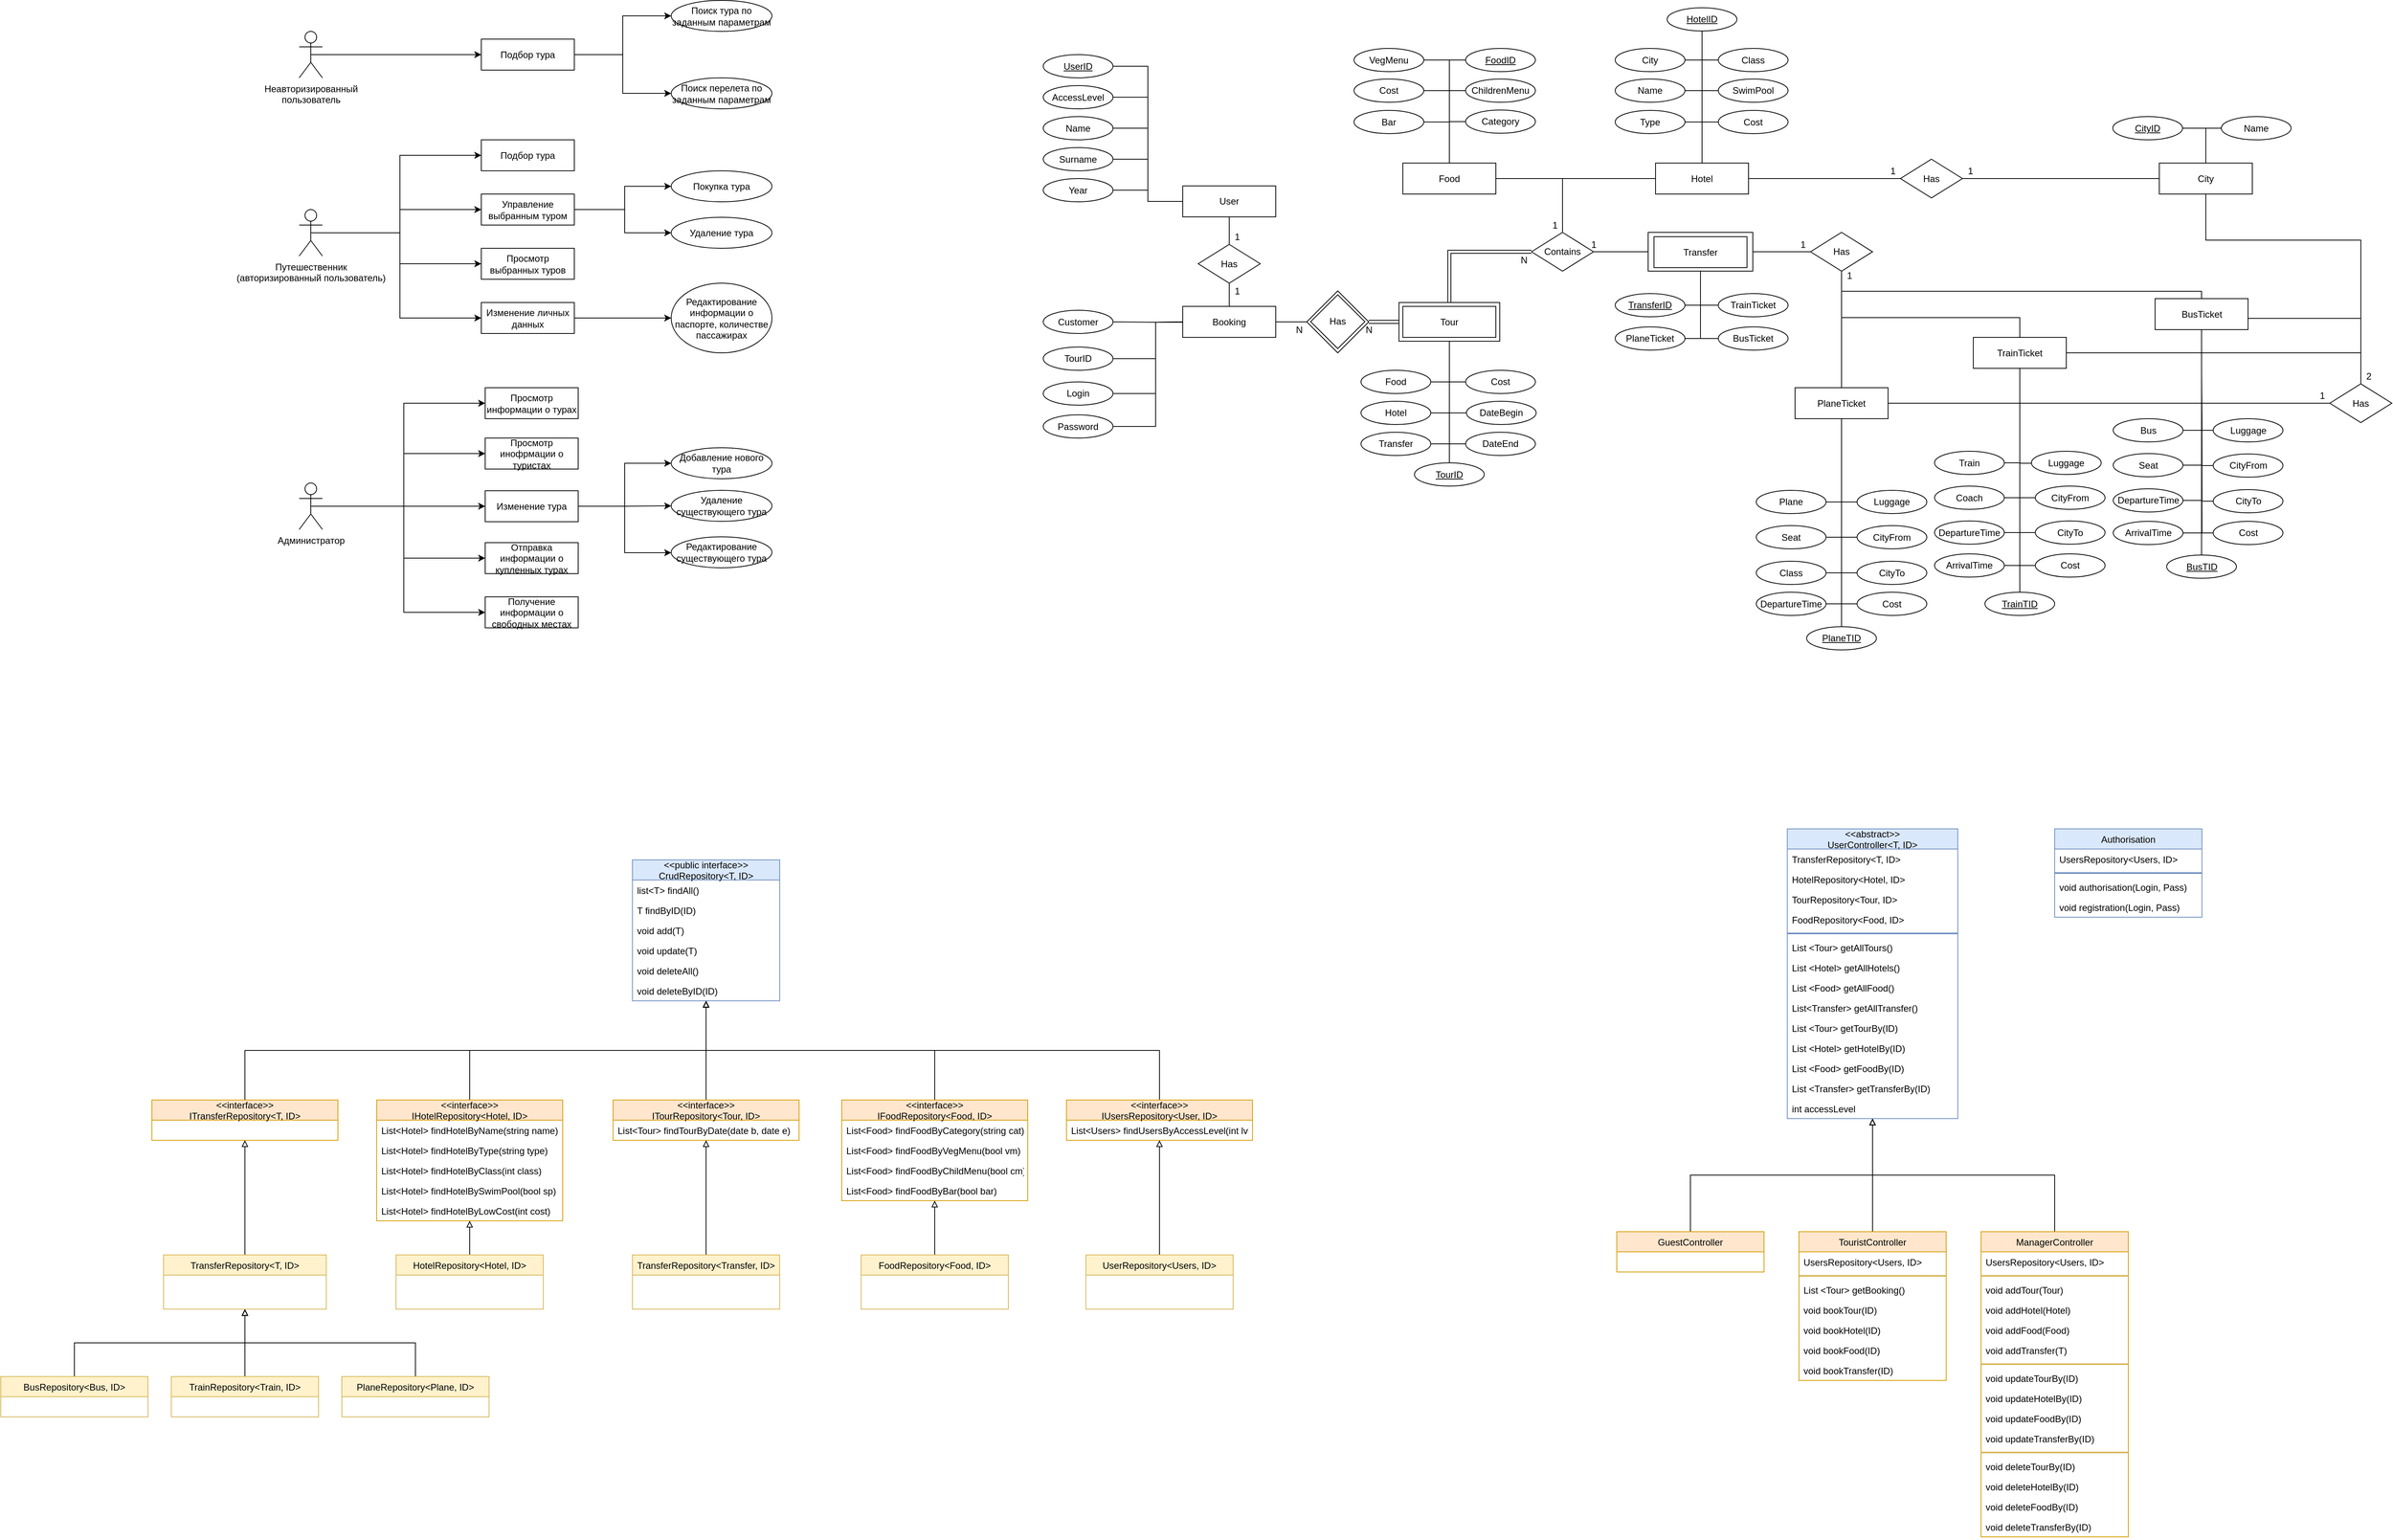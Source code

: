 <mxfile version="13.9.9" type="device"><diagram id="QSrjg1rh-Tg580izhC8C" name="Страница 1"><mxGraphModel dx="2314" dy="696" grid="1" gridSize="10" guides="1" tooltips="1" connect="1" arrows="1" fold="1" page="1" pageScale="1" pageWidth="827" pageHeight="1169" math="0" shadow="0"><root><mxCell id="0"/><mxCell id="1" parent="0"/><mxCell id="UDbnVTrCs9uGYIIIZ4tW-185" value="" style="rounded=0;whiteSpace=wrap;html=1;shadow=0;strokeColor=#000000;" parent="1" vertex="1"><mxGeometry x="1830.5" y="380" width="135" height="50" as="geometry"/></mxCell><mxCell id="UDbnVTrCs9uGYIIIZ4tW-179" style="edgeStyle=orthogonalEdgeStyle;shape=link;rounded=0;orthogonalLoop=1;jettySize=auto;html=1;entryX=0;entryY=0.5;entryDx=0;entryDy=0;endArrow=none;endFill=0;exitX=0.5;exitY=0;exitDx=0;exitDy=0;" parent="1" source="UDbnVTrCs9uGYIIIZ4tW-176" target="UDbnVTrCs9uGYIIIZ4tW-34" edge="1"><mxGeometry relative="1" as="geometry"/></mxCell><mxCell id="UDbnVTrCs9uGYIIIZ4tW-176" value="" style="rounded=0;whiteSpace=wrap;html=1;shadow=0;strokeColor=#000000;" parent="1" vertex="1"><mxGeometry x="1509" y="470.5" width="130" height="50" as="geometry"/></mxCell><mxCell id="cOgq67iRFev4MuFgTsW--4" style="edgeStyle=orthogonalEdgeStyle;rounded=0;orthogonalLoop=1;jettySize=auto;html=1;exitX=0.5;exitY=0.5;exitDx=0;exitDy=0;exitPerimeter=0;entryX=0;entryY=0.5;entryDx=0;entryDy=0;" parent="1" source="ZZzQgTtDfeKCl_sNgDaW-1" target="cOgq67iRFev4MuFgTsW--1" edge="1"><mxGeometry relative="1" as="geometry"/></mxCell><mxCell id="ZZzQgTtDfeKCl_sNgDaW-1" value="Неавторизированный&lt;br&gt;пользователь" style="shape=umlActor;verticalLabelPosition=bottom;verticalAlign=top;html=1;outlineConnect=0;" parent="1" vertex="1"><mxGeometry x="90" y="120.5" width="30" height="60" as="geometry"/></mxCell><mxCell id="cOgq67iRFev4MuFgTsW--7" style="edgeStyle=orthogonalEdgeStyle;rounded=0;orthogonalLoop=1;jettySize=auto;html=1;exitX=0.5;exitY=0.5;exitDx=0;exitDy=0;exitPerimeter=0;" parent="1" source="ZZzQgTtDfeKCl_sNgDaW-4" target="cOgq67iRFev4MuFgTsW--5" edge="1"><mxGeometry relative="1" as="geometry"><Array as="points"><mxPoint x="220" y="380.5"/><mxPoint x="220" y="350.5"/></Array></mxGeometry></mxCell><mxCell id="cOgq67iRFev4MuFgTsW--9" style="edgeStyle=orthogonalEdgeStyle;rounded=0;orthogonalLoop=1;jettySize=auto;html=1;exitX=0.5;exitY=0.5;exitDx=0;exitDy=0;exitPerimeter=0;" parent="1" source="ZZzQgTtDfeKCl_sNgDaW-4" target="cOgq67iRFev4MuFgTsW--8" edge="1"><mxGeometry relative="1" as="geometry"><Array as="points"><mxPoint x="220" y="380.5"/><mxPoint x="220" y="420.5"/></Array></mxGeometry></mxCell><mxCell id="uAaIrxXPEW57ca6-t8vK-15" style="edgeStyle=orthogonalEdgeStyle;rounded=0;orthogonalLoop=1;jettySize=auto;html=1;exitX=0.5;exitY=0.5;exitDx=0;exitDy=0;exitPerimeter=0;entryX=0;entryY=0.5;entryDx=0;entryDy=0;" parent="1" source="ZZzQgTtDfeKCl_sNgDaW-4" target="uAaIrxXPEW57ca6-t8vK-14" edge="1"><mxGeometry relative="1" as="geometry"><Array as="points"><mxPoint x="220" y="380.5"/><mxPoint x="220" y="280.5"/></Array></mxGeometry></mxCell><mxCell id="uAaIrxXPEW57ca6-t8vK-17" style="edgeStyle=orthogonalEdgeStyle;rounded=0;orthogonalLoop=1;jettySize=auto;html=1;exitX=0.5;exitY=0.5;exitDx=0;exitDy=0;exitPerimeter=0;entryX=0;entryY=0.5;entryDx=0;entryDy=0;" parent="1" source="ZZzQgTtDfeKCl_sNgDaW-4" target="uAaIrxXPEW57ca6-t8vK-16" edge="1"><mxGeometry relative="1" as="geometry"><Array as="points"><mxPoint x="220" y="380.5"/><mxPoint x="220" y="490.5"/></Array></mxGeometry></mxCell><mxCell id="ZZzQgTtDfeKCl_sNgDaW-4" value="Путешественник&lt;br&gt;(авторизированный пользователь)" style="shape=umlActor;verticalLabelPosition=bottom;verticalAlign=top;html=1;outlineConnect=0;" parent="1" vertex="1"><mxGeometry x="90" y="350.5" width="30" height="60" as="geometry"/></mxCell><mxCell id="uAaIrxXPEW57ca6-t8vK-8" style="edgeStyle=orthogonalEdgeStyle;rounded=0;orthogonalLoop=1;jettySize=auto;html=1;exitX=0.5;exitY=0.5;exitDx=0;exitDy=0;exitPerimeter=0;entryX=0;entryY=0.5;entryDx=0;entryDy=0;" parent="1" source="tjXCvEV3faEtumT4jmvi-1" target="uAaIrxXPEW57ca6-t8vK-1" edge="1"><mxGeometry relative="1" as="geometry"/></mxCell><mxCell id="uAaIrxXPEW57ca6-t8vK-9" style="edgeStyle=orthogonalEdgeStyle;rounded=0;orthogonalLoop=1;jettySize=auto;html=1;exitX=0.5;exitY=0.5;exitDx=0;exitDy=0;exitPerimeter=0;entryX=0;entryY=0.5;entryDx=0;entryDy=0;" parent="1" source="tjXCvEV3faEtumT4jmvi-1" target="uAaIrxXPEW57ca6-t8vK-6" edge="1"><mxGeometry relative="1" as="geometry"/></mxCell><mxCell id="uAaIrxXPEW57ca6-t8vK-10" style="edgeStyle=orthogonalEdgeStyle;rounded=0;orthogonalLoop=1;jettySize=auto;html=1;exitX=0.5;exitY=0.5;exitDx=0;exitDy=0;exitPerimeter=0;entryX=0;entryY=0.5;entryDx=0;entryDy=0;" parent="1" source="tjXCvEV3faEtumT4jmvi-1" target="uAaIrxXPEW57ca6-t8vK-3" edge="1"><mxGeometry relative="1" as="geometry"/></mxCell><mxCell id="uAaIrxXPEW57ca6-t8vK-22" style="edgeStyle=orthogonalEdgeStyle;rounded=0;orthogonalLoop=1;jettySize=auto;html=1;exitX=0.5;exitY=0.5;exitDx=0;exitDy=0;exitPerimeter=0;entryX=0;entryY=0.5;entryDx=0;entryDy=0;" parent="1" source="tjXCvEV3faEtumT4jmvi-1" target="uAaIrxXPEW57ca6-t8vK-20" edge="1"><mxGeometry relative="1" as="geometry"/></mxCell><mxCell id="uAaIrxXPEW57ca6-t8vK-23" style="edgeStyle=orthogonalEdgeStyle;rounded=0;orthogonalLoop=1;jettySize=auto;html=1;exitX=0.5;exitY=0.5;exitDx=0;exitDy=0;exitPerimeter=0;entryX=0;entryY=0.5;entryDx=0;entryDy=0;" parent="1" source="tjXCvEV3faEtumT4jmvi-1" target="uAaIrxXPEW57ca6-t8vK-21" edge="1"><mxGeometry relative="1" as="geometry"/></mxCell><mxCell id="tjXCvEV3faEtumT4jmvi-1" value="Администратор" style="shape=umlActor;verticalLabelPosition=bottom;verticalAlign=top;html=1;outlineConnect=0;" parent="1" vertex="1"><mxGeometry x="90" y="703.5" width="30" height="60" as="geometry"/></mxCell><mxCell id="tjXCvEV3faEtumT4jmvi-8" value="Поиск тура по заданным параметрам" style="ellipse;whiteSpace=wrap;html=1;" parent="1" vertex="1"><mxGeometry x="570" y="80.5" width="130" height="40" as="geometry"/></mxCell><mxCell id="tjXCvEV3faEtumT4jmvi-9" value="Поиск перелета по заданным параметрам" style="ellipse;whiteSpace=wrap;html=1;" parent="1" vertex="1"><mxGeometry x="570" y="180.5" width="130" height="40" as="geometry"/></mxCell><mxCell id="tjXCvEV3faEtumT4jmvi-11" value="Добавление нового тура" style="ellipse;whiteSpace=wrap;html=1;" parent="1" vertex="1"><mxGeometry x="570" y="658" width="130" height="40" as="geometry"/></mxCell><mxCell id="tjXCvEV3faEtumT4jmvi-12" value="Удаление тура" style="ellipse;whiteSpace=wrap;html=1;" parent="1" vertex="1"><mxGeometry x="570" y="360.5" width="130" height="40" as="geometry"/></mxCell><mxCell id="tjXCvEV3faEtumT4jmvi-13" value="Покупка тура" style="ellipse;whiteSpace=wrap;html=1;" parent="1" vertex="1"><mxGeometry x="570" y="300.5" width="130" height="40" as="geometry"/></mxCell><mxCell id="cOgq67iRFev4MuFgTsW--2" style="edgeStyle=orthogonalEdgeStyle;rounded=0;orthogonalLoop=1;jettySize=auto;html=1;exitX=1;exitY=0.5;exitDx=0;exitDy=0;entryX=0;entryY=0.5;entryDx=0;entryDy=0;" parent="1" source="cOgq67iRFev4MuFgTsW--1" target="tjXCvEV3faEtumT4jmvi-8" edge="1"><mxGeometry relative="1" as="geometry"/></mxCell><mxCell id="cOgq67iRFev4MuFgTsW--3" style="edgeStyle=orthogonalEdgeStyle;rounded=0;orthogonalLoop=1;jettySize=auto;html=1;exitX=1;exitY=0.5;exitDx=0;exitDy=0;entryX=0;entryY=0.5;entryDx=0;entryDy=0;" parent="1" source="cOgq67iRFev4MuFgTsW--1" target="tjXCvEV3faEtumT4jmvi-9" edge="1"><mxGeometry relative="1" as="geometry"/></mxCell><mxCell id="cOgq67iRFev4MuFgTsW--1" value="&#10;&#10;&lt;span style=&quot;color: rgb(0, 0, 0); font-family: helvetica; font-size: 12px; font-style: normal; font-weight: 400; letter-spacing: normal; text-align: center; text-indent: 0px; text-transform: none; word-spacing: 0px; background-color: rgb(248, 249, 250); display: inline; float: none;&quot;&gt;Подбор тура&lt;/span&gt;&#10;&#10;" style="rounded=0;whiteSpace=wrap;html=1;" parent="1" vertex="1"><mxGeometry x="325" y="130.5" width="120" height="40" as="geometry"/></mxCell><mxCell id="cOgq67iRFev4MuFgTsW--11" style="edgeStyle=orthogonalEdgeStyle;rounded=0;orthogonalLoop=1;jettySize=auto;html=1;exitX=1;exitY=0.5;exitDx=0;exitDy=0;entryX=0;entryY=0.5;entryDx=0;entryDy=0;" parent="1" source="cOgq67iRFev4MuFgTsW--5" target="tjXCvEV3faEtumT4jmvi-13" edge="1"><mxGeometry relative="1" as="geometry"><Array as="points"><mxPoint x="510" y="351"/><mxPoint x="510" y="321"/></Array></mxGeometry></mxCell><mxCell id="cOgq67iRFev4MuFgTsW--13" style="edgeStyle=orthogonalEdgeStyle;rounded=0;orthogonalLoop=1;jettySize=auto;html=1;exitX=1;exitY=0.5;exitDx=0;exitDy=0;entryX=0;entryY=0.5;entryDx=0;entryDy=0;" parent="1" source="cOgq67iRFev4MuFgTsW--5" target="tjXCvEV3faEtumT4jmvi-12" edge="1"><mxGeometry relative="1" as="geometry"><Array as="points"><mxPoint x="510" y="351"/><mxPoint x="510" y="381"/></Array></mxGeometry></mxCell><mxCell id="cOgq67iRFev4MuFgTsW--5" value="Управление выбранным туром" style="rounded=0;whiteSpace=wrap;html=1;" parent="1" vertex="1"><mxGeometry x="325" y="330.5" width="120" height="40" as="geometry"/></mxCell><mxCell id="cOgq67iRFev4MuFgTsW--8" value="Просмотр выбранных туров" style="rounded=0;whiteSpace=wrap;html=1;" parent="1" vertex="1"><mxGeometry x="325" y="400.5" width="120" height="40" as="geometry"/></mxCell><mxCell id="uAaIrxXPEW57ca6-t8vK-1" value="Просмотр информации о турах" style="rounded=0;whiteSpace=wrap;html=1;" parent="1" vertex="1"><mxGeometry x="330" y="580.5" width="120" height="40" as="geometry"/></mxCell><mxCell id="uAaIrxXPEW57ca6-t8vK-11" style="edgeStyle=orthogonalEdgeStyle;rounded=0;orthogonalLoop=1;jettySize=auto;html=1;exitX=1;exitY=0.5;exitDx=0;exitDy=0;entryX=0;entryY=0.5;entryDx=0;entryDy=0;" parent="1" source="uAaIrxXPEW57ca6-t8vK-3" target="tjXCvEV3faEtumT4jmvi-11" edge="1"><mxGeometry relative="1" as="geometry"/></mxCell><mxCell id="uAaIrxXPEW57ca6-t8vK-12" style="edgeStyle=orthogonalEdgeStyle;rounded=0;orthogonalLoop=1;jettySize=auto;html=1;exitX=1;exitY=0.5;exitDx=0;exitDy=0;entryX=0;entryY=0.5;entryDx=0;entryDy=0;" parent="1" source="uAaIrxXPEW57ca6-t8vK-3" target="uAaIrxXPEW57ca6-t8vK-4" edge="1"><mxGeometry relative="1" as="geometry"/></mxCell><mxCell id="uAaIrxXPEW57ca6-t8vK-13" style="edgeStyle=orthogonalEdgeStyle;rounded=0;orthogonalLoop=1;jettySize=auto;html=1;exitX=1;exitY=0.5;exitDx=0;exitDy=0;" parent="1" source="uAaIrxXPEW57ca6-t8vK-3" target="uAaIrxXPEW57ca6-t8vK-5" edge="1"><mxGeometry relative="1" as="geometry"><Array as="points"><mxPoint x="510" y="733.5"/><mxPoint x="510" y="793.5"/></Array></mxGeometry></mxCell><mxCell id="uAaIrxXPEW57ca6-t8vK-3" value="Изменение тура" style="rounded=0;whiteSpace=wrap;html=1;" parent="1" vertex="1"><mxGeometry x="330" y="713.5" width="120" height="40" as="geometry"/></mxCell><mxCell id="uAaIrxXPEW57ca6-t8vK-4" value="Удаление существующего тура" style="ellipse;whiteSpace=wrap;html=1;" parent="1" vertex="1"><mxGeometry x="570" y="713" width="130" height="40" as="geometry"/></mxCell><mxCell id="uAaIrxXPEW57ca6-t8vK-5" value="Редактирование существующего тура" style="ellipse;whiteSpace=wrap;html=1;" parent="1" vertex="1"><mxGeometry x="570" y="773" width="130" height="40" as="geometry"/></mxCell><mxCell id="uAaIrxXPEW57ca6-t8vK-6" value="Просмотр инофрмации о туристах" style="rounded=0;whiteSpace=wrap;html=1;" parent="1" vertex="1"><mxGeometry x="330" y="645.5" width="120" height="40" as="geometry"/></mxCell><mxCell id="uAaIrxXPEW57ca6-t8vK-14" value="Подбор тура" style="rounded=0;whiteSpace=wrap;html=1;" parent="1" vertex="1"><mxGeometry x="325" y="260.5" width="120" height="40" as="geometry"/></mxCell><mxCell id="uAaIrxXPEW57ca6-t8vK-19" style="edgeStyle=orthogonalEdgeStyle;rounded=0;orthogonalLoop=1;jettySize=auto;html=1;exitX=1;exitY=0.5;exitDx=0;exitDy=0;" parent="1" source="uAaIrxXPEW57ca6-t8vK-16" target="uAaIrxXPEW57ca6-t8vK-18" edge="1"><mxGeometry relative="1" as="geometry"/></mxCell><mxCell id="uAaIrxXPEW57ca6-t8vK-16" value="Изменение личных данных" style="rounded=0;whiteSpace=wrap;html=1;" parent="1" vertex="1"><mxGeometry x="325" y="470.5" width="120" height="40" as="geometry"/></mxCell><mxCell id="uAaIrxXPEW57ca6-t8vK-18" value="Редактирование информации о паспорте, количестве пассажирах" style="ellipse;whiteSpace=wrap;html=1;" parent="1" vertex="1"><mxGeometry x="570" y="445.5" width="130" height="90" as="geometry"/></mxCell><mxCell id="uAaIrxXPEW57ca6-t8vK-20" value="Отправка информации о купленных турах" style="rounded=0;whiteSpace=wrap;html=1;" parent="1" vertex="1"><mxGeometry x="330" y="780.5" width="120" height="40" as="geometry"/></mxCell><mxCell id="uAaIrxXPEW57ca6-t8vK-21" value="Получение информации о свободных местах" style="rounded=0;whiteSpace=wrap;html=1;" parent="1" vertex="1"><mxGeometry x="330" y="850.5" width="120" height="40" as="geometry"/></mxCell><mxCell id="UDbnVTrCs9uGYIIIZ4tW-35" style="edgeStyle=orthogonalEdgeStyle;rounded=0;orthogonalLoop=1;jettySize=auto;html=1;exitX=0.5;exitY=1;exitDx=0;exitDy=0;entryX=0.5;entryY=0;entryDx=0;entryDy=0;endArrow=none;endFill=0;" parent="1" source="PO4GQm2pznhbDLEWvtXR-1" target="GUaxkuXO2j2bcshrNW9X-10" edge="1"><mxGeometry relative="1" as="geometry"/></mxCell><mxCell id="UDbnVTrCs9uGYIIIZ4tW-77" style="edgeStyle=orthogonalEdgeStyle;rounded=0;orthogonalLoop=1;jettySize=auto;html=1;exitX=0;exitY=0.5;exitDx=0;exitDy=0;entryX=1;entryY=0.5;entryDx=0;entryDy=0;endArrow=none;endFill=0;" parent="1" source="PO4GQm2pznhbDLEWvtXR-1" target="PO4GQm2pznhbDLEWvtXR-6" edge="1"><mxGeometry relative="1" as="geometry"/></mxCell><mxCell id="UDbnVTrCs9uGYIIIZ4tW-78" style="edgeStyle=orthogonalEdgeStyle;rounded=0;orthogonalLoop=1;jettySize=auto;html=1;exitX=0;exitY=0.5;exitDx=0;exitDy=0;entryX=1;entryY=0.5;entryDx=0;entryDy=0;endArrow=none;endFill=0;" parent="1" source="PO4GQm2pznhbDLEWvtXR-1" target="PO4GQm2pznhbDLEWvtXR-5" edge="1"><mxGeometry relative="1" as="geometry"/></mxCell><mxCell id="UDbnVTrCs9uGYIIIZ4tW-79" style="edgeStyle=orthogonalEdgeStyle;rounded=0;orthogonalLoop=1;jettySize=auto;html=1;exitX=0;exitY=0.5;exitDx=0;exitDy=0;entryX=1;entryY=0.5;entryDx=0;entryDy=0;endArrow=none;endFill=0;" parent="1" source="PO4GQm2pznhbDLEWvtXR-1" target="PO4GQm2pznhbDLEWvtXR-3" edge="1"><mxGeometry relative="1" as="geometry"/></mxCell><mxCell id="UDbnVTrCs9uGYIIIZ4tW-80" style="edgeStyle=orthogonalEdgeStyle;rounded=0;orthogonalLoop=1;jettySize=auto;html=1;exitX=0;exitY=0.5;exitDx=0;exitDy=0;entryX=1;entryY=0.5;entryDx=0;entryDy=0;endArrow=none;endFill=0;" parent="1" source="PO4GQm2pznhbDLEWvtXR-1" target="PO4GQm2pznhbDLEWvtXR-4" edge="1"><mxGeometry relative="1" as="geometry"/></mxCell><mxCell id="UDbnVTrCs9uGYIIIZ4tW-81" style="edgeStyle=orthogonalEdgeStyle;rounded=0;orthogonalLoop=1;jettySize=auto;html=1;exitX=0;exitY=0.5;exitDx=0;exitDy=0;entryX=1;entryY=0.5;entryDx=0;entryDy=0;endArrow=none;endFill=0;" parent="1" source="PO4GQm2pznhbDLEWvtXR-1" target="PO4GQm2pznhbDLEWvtXR-2" edge="1"><mxGeometry relative="1" as="geometry"/></mxCell><mxCell id="PO4GQm2pznhbDLEWvtXR-1" value="User" style="rounded=0;whiteSpace=wrap;html=1;" parent="1" vertex="1"><mxGeometry x="1230" y="320" width="120" height="40" as="geometry"/></mxCell><mxCell id="PO4GQm2pznhbDLEWvtXR-2" value="&lt;u&gt;UserID&lt;/u&gt;" style="ellipse;whiteSpace=wrap;html=1;" parent="1" vertex="1"><mxGeometry x="1050" y="150.5" width="90" height="30" as="geometry"/></mxCell><mxCell id="PO4GQm2pznhbDLEWvtXR-3" value="Name" style="ellipse;whiteSpace=wrap;html=1;" parent="1" vertex="1"><mxGeometry x="1050" y="230.5" width="90" height="30" as="geometry"/></mxCell><mxCell id="PO4GQm2pznhbDLEWvtXR-4" value="AccessLevel" style="ellipse;whiteSpace=wrap;html=1;" parent="1" vertex="1"><mxGeometry x="1050" y="190.5" width="90" height="30" as="geometry"/></mxCell><mxCell id="PO4GQm2pznhbDLEWvtXR-5" value="Surname" style="ellipse;whiteSpace=wrap;html=1;" parent="1" vertex="1"><mxGeometry x="1050" y="270.5" width="90" height="30" as="geometry"/></mxCell><mxCell id="PO4GQm2pznhbDLEWvtXR-6" value="Year" style="ellipse;whiteSpace=wrap;html=1;" parent="1" vertex="1"><mxGeometry x="1050" y="310.5" width="90" height="30" as="geometry"/></mxCell><mxCell id="UDbnVTrCs9uGYIIIZ4tW-158" style="edgeStyle=orthogonalEdgeStyle;rounded=0;orthogonalLoop=1;jettySize=auto;html=1;exitX=0.5;exitY=1;exitDx=0;exitDy=0;entryX=0.5;entryY=0;entryDx=0;entryDy=0;endArrow=none;endFill=0;" parent="1" source="GUaxkuXO2j2bcshrNW9X-10" target="GUaxkuXO2j2bcshrNW9X-11" edge="1"><mxGeometry relative="1" as="geometry"/></mxCell><mxCell id="GUaxkuXO2j2bcshrNW9X-10" value="Has" style="rhombus;whiteSpace=wrap;html=1;" parent="1" vertex="1"><mxGeometry x="1250" y="395.5" width="80" height="50" as="geometry"/></mxCell><mxCell id="UDbnVTrCs9uGYIIIZ4tW-38" style="edgeStyle=orthogonalEdgeStyle;rounded=0;orthogonalLoop=1;jettySize=auto;html=1;exitX=1;exitY=0.5;exitDx=0;exitDy=0;entryX=0;entryY=0.5;entryDx=0;entryDy=0;endArrow=none;endFill=0;" parent="1" source="GUaxkuXO2j2bcshrNW9X-11" edge="1"><mxGeometry relative="1" as="geometry"><mxPoint x="1390" y="495.5" as="targetPoint"/></mxGeometry></mxCell><mxCell id="UDbnVTrCs9uGYIIIZ4tW-82" style="edgeStyle=orthogonalEdgeStyle;rounded=0;orthogonalLoop=1;jettySize=auto;html=1;exitX=0;exitY=0.5;exitDx=0;exitDy=0;entryX=1;entryY=0.5;entryDx=0;entryDy=0;endArrow=none;endFill=0;" parent="1" target="GUaxkuXO2j2bcshrNW9X-12" edge="1"><mxGeometry relative="1" as="geometry"><mxPoint x="1250" y="495.5" as="sourcePoint"/></mxGeometry></mxCell><mxCell id="UDbnVTrCs9uGYIIIZ4tW-83" style="edgeStyle=orthogonalEdgeStyle;rounded=0;orthogonalLoop=1;jettySize=auto;html=1;exitX=0;exitY=0.5;exitDx=0;exitDy=0;entryX=1;entryY=0.5;entryDx=0;entryDy=0;endArrow=none;endFill=0;" parent="1" target="GUaxkuXO2j2bcshrNW9X-13" edge="1"><mxGeometry relative="1" as="geometry"><mxPoint x="1250" y="495.5" as="sourcePoint"/></mxGeometry></mxCell><mxCell id="UDbnVTrCs9uGYIIIZ4tW-84" style="edgeStyle=orthogonalEdgeStyle;rounded=0;orthogonalLoop=1;jettySize=auto;html=1;exitX=0;exitY=0.5;exitDx=0;exitDy=0;entryX=1;entryY=0.5;entryDx=0;entryDy=0;endArrow=none;endFill=0;" parent="1" target="GUaxkuXO2j2bcshrNW9X-14" edge="1"><mxGeometry relative="1" as="geometry"><mxPoint x="1250" y="495.5" as="sourcePoint"/></mxGeometry></mxCell><mxCell id="UDbnVTrCs9uGYIIIZ4tW-85" style="edgeStyle=orthogonalEdgeStyle;rounded=0;orthogonalLoop=1;jettySize=auto;html=1;exitX=0;exitY=0.5;exitDx=0;exitDy=0;entryX=1;entryY=0.5;entryDx=0;entryDy=0;endArrow=none;endFill=0;" parent="1" target="GUaxkuXO2j2bcshrNW9X-15" edge="1"><mxGeometry relative="1" as="geometry"><mxPoint x="1250" y="495.5" as="sourcePoint"/></mxGeometry></mxCell><mxCell id="GUaxkuXO2j2bcshrNW9X-11" value="Booking" style="rounded=0;whiteSpace=wrap;html=1;" parent="1" vertex="1"><mxGeometry x="1230" y="475.5" width="120" height="40" as="geometry"/></mxCell><mxCell id="GUaxkuXO2j2bcshrNW9X-12" value="Customer" style="ellipse;whiteSpace=wrap;html=1;" parent="1" vertex="1"><mxGeometry x="1050" y="480.5" width="90" height="30" as="geometry"/></mxCell><mxCell id="GUaxkuXO2j2bcshrNW9X-13" value="TourID" style="ellipse;whiteSpace=wrap;html=1;" parent="1" vertex="1"><mxGeometry x="1050" y="528" width="90" height="30" as="geometry"/></mxCell><mxCell id="GUaxkuXO2j2bcshrNW9X-14" value="Login" style="ellipse;whiteSpace=wrap;html=1;" parent="1" vertex="1"><mxGeometry x="1050" y="573" width="90" height="30" as="geometry"/></mxCell><mxCell id="GUaxkuXO2j2bcshrNW9X-15" value="Password" style="ellipse;whiteSpace=wrap;html=1;" parent="1" vertex="1"><mxGeometry x="1050" y="615.5" width="90" height="30" as="geometry"/></mxCell><mxCell id="UDbnVTrCs9uGYIIIZ4tW-87" style="edgeStyle=orthogonalEdgeStyle;rounded=0;orthogonalLoop=1;jettySize=auto;html=1;exitX=0.5;exitY=1;exitDx=0;exitDy=0;entryX=1;entryY=0.5;entryDx=0;entryDy=0;endArrow=none;endFill=0;" parent="1" source="UDbnVTrCs9uGYIIIZ4tW-176" target="GUaxkuXO2j2bcshrNW9X-25" edge="1"><mxGeometry relative="1" as="geometry"/></mxCell><mxCell id="UDbnVTrCs9uGYIIIZ4tW-88" style="edgeStyle=orthogonalEdgeStyle;rounded=0;orthogonalLoop=1;jettySize=auto;html=1;exitX=0.5;exitY=1;exitDx=0;exitDy=0;entryX=1;entryY=0.5;entryDx=0;entryDy=0;endArrow=none;endFill=0;" parent="1" source="UDbnVTrCs9uGYIIIZ4tW-176" target="GUaxkuXO2j2bcshrNW9X-24" edge="1"><mxGeometry relative="1" as="geometry"/></mxCell><mxCell id="UDbnVTrCs9uGYIIIZ4tW-89" style="edgeStyle=orthogonalEdgeStyle;rounded=0;orthogonalLoop=1;jettySize=auto;html=1;exitX=0.5;exitY=1;exitDx=0;exitDy=0;entryX=1;entryY=0.5;entryDx=0;entryDy=0;endArrow=none;endFill=0;" parent="1" source="UDbnVTrCs9uGYIIIZ4tW-176" target="GUaxkuXO2j2bcshrNW9X-26" edge="1"><mxGeometry relative="1" as="geometry"/></mxCell><mxCell id="UDbnVTrCs9uGYIIIZ4tW-90" style="edgeStyle=orthogonalEdgeStyle;rounded=0;orthogonalLoop=1;jettySize=auto;html=1;exitX=0.5;exitY=1;exitDx=0;exitDy=0;entryX=0;entryY=0.5;entryDx=0;entryDy=0;endArrow=none;endFill=0;" parent="1" source="UDbnVTrCs9uGYIIIZ4tW-176" target="GUaxkuXO2j2bcshrNW9X-28" edge="1"><mxGeometry relative="1" as="geometry"/></mxCell><mxCell id="UDbnVTrCs9uGYIIIZ4tW-91" style="edgeStyle=orthogonalEdgeStyle;rounded=0;orthogonalLoop=1;jettySize=auto;html=1;exitX=0.5;exitY=1;exitDx=0;exitDy=0;entryX=0;entryY=0.5;entryDx=0;entryDy=0;endArrow=none;endFill=0;" parent="1" source="UDbnVTrCs9uGYIIIZ4tW-176" target="GUaxkuXO2j2bcshrNW9X-27" edge="1"><mxGeometry relative="1" as="geometry"/></mxCell><mxCell id="UDbnVTrCs9uGYIIIZ4tW-92" style="edgeStyle=orthogonalEdgeStyle;rounded=0;orthogonalLoop=1;jettySize=auto;html=1;exitX=0.5;exitY=1;exitDx=0;exitDy=0;entryX=0;entryY=0.5;entryDx=0;entryDy=0;endArrow=none;endFill=0;" parent="1" source="UDbnVTrCs9uGYIIIZ4tW-176" target="GUaxkuXO2j2bcshrNW9X-29" edge="1"><mxGeometry relative="1" as="geometry"/></mxCell><mxCell id="UDbnVTrCs9uGYIIIZ4tW-159" style="edgeStyle=orthogonalEdgeStyle;rounded=0;orthogonalLoop=1;jettySize=auto;html=1;exitX=0.5;exitY=1;exitDx=0;exitDy=0;entryX=0.5;entryY=0;entryDx=0;entryDy=0;endArrow=none;endFill=0;" parent="1" source="UDbnVTrCs9uGYIIIZ4tW-176" target="GUaxkuXO2j2bcshrNW9X-23" edge="1"><mxGeometry relative="1" as="geometry"/></mxCell><mxCell id="GUaxkuXO2j2bcshrNW9X-22" value="Tour" style="rounded=0;whiteSpace=wrap;html=1;" parent="1" vertex="1"><mxGeometry x="1514" y="475.5" width="120" height="40" as="geometry"/></mxCell><mxCell id="GUaxkuXO2j2bcshrNW9X-23" value="&lt;u&gt;TourID&lt;/u&gt;" style="ellipse;whiteSpace=wrap;html=1;" parent="1" vertex="1"><mxGeometry x="1529" y="677.5" width="90" height="30" as="geometry"/></mxCell><mxCell id="GUaxkuXO2j2bcshrNW9X-24" value="Hotel" style="ellipse;whiteSpace=wrap;html=1;" parent="1" vertex="1"><mxGeometry x="1460" y="598" width="90" height="30" as="geometry"/></mxCell><mxCell id="GUaxkuXO2j2bcshrNW9X-25" value="Food" style="ellipse;whiteSpace=wrap;html=1;" parent="1" vertex="1"><mxGeometry x="1460" y="558" width="90" height="30" as="geometry"/></mxCell><mxCell id="GUaxkuXO2j2bcshrNW9X-26" value="Transfer" style="ellipse;whiteSpace=wrap;html=1;" parent="1" vertex="1"><mxGeometry x="1460" y="638" width="90" height="30" as="geometry"/></mxCell><mxCell id="GUaxkuXO2j2bcshrNW9X-27" value="DateBegin" style="ellipse;whiteSpace=wrap;html=1;" parent="1" vertex="1"><mxGeometry x="1596" y="598" width="90" height="30" as="geometry"/></mxCell><mxCell id="GUaxkuXO2j2bcshrNW9X-28" value="DateEnd" style="ellipse;whiteSpace=wrap;html=1;" parent="1" vertex="1"><mxGeometry x="1595" y="638" width="90" height="30" as="geometry"/></mxCell><mxCell id="GUaxkuXO2j2bcshrNW9X-29" value="Cost" style="ellipse;whiteSpace=wrap;html=1;" parent="1" vertex="1"><mxGeometry x="1595" y="558" width="90" height="30" as="geometry"/></mxCell><mxCell id="UDbnVTrCs9uGYIIIZ4tW-93" style="edgeStyle=orthogonalEdgeStyle;rounded=0;orthogonalLoop=1;jettySize=auto;html=1;exitX=0.5;exitY=0;exitDx=0;exitDy=0;entryX=0;entryY=0.5;entryDx=0;entryDy=0;endArrow=none;endFill=0;" parent="1" source="GUaxkuXO2j2bcshrNW9X-45" target="GUaxkuXO2j2bcshrNW9X-46" edge="1"><mxGeometry relative="1" as="geometry"/></mxCell><mxCell id="UDbnVTrCs9uGYIIIZ4tW-94" style="edgeStyle=orthogonalEdgeStyle;rounded=0;orthogonalLoop=1;jettySize=auto;html=1;exitX=0.5;exitY=0;exitDx=0;exitDy=0;entryX=1;entryY=0.5;entryDx=0;entryDy=0;endArrow=none;endFill=0;" parent="1" source="GUaxkuXO2j2bcshrNW9X-45" target="GUaxkuXO2j2bcshrNW9X-47" edge="1"><mxGeometry relative="1" as="geometry"/></mxCell><mxCell id="UDbnVTrCs9uGYIIIZ4tW-95" style="edgeStyle=orthogonalEdgeStyle;rounded=0;orthogonalLoop=1;jettySize=auto;html=1;exitX=0.5;exitY=0;exitDx=0;exitDy=0;entryX=0;entryY=0.5;entryDx=0;entryDy=0;endArrow=none;endFill=0;" parent="1" source="GUaxkuXO2j2bcshrNW9X-45" target="GUaxkuXO2j2bcshrNW9X-49" edge="1"><mxGeometry relative="1" as="geometry"/></mxCell><mxCell id="UDbnVTrCs9uGYIIIZ4tW-96" style="edgeStyle=orthogonalEdgeStyle;rounded=0;orthogonalLoop=1;jettySize=auto;html=1;exitX=0.5;exitY=0;exitDx=0;exitDy=0;entryX=1;entryY=0.5;entryDx=0;entryDy=0;endArrow=none;endFill=0;" parent="1" source="GUaxkuXO2j2bcshrNW9X-45" target="GUaxkuXO2j2bcshrNW9X-50" edge="1"><mxGeometry relative="1" as="geometry"/></mxCell><mxCell id="UDbnVTrCs9uGYIIIZ4tW-97" style="edgeStyle=orthogonalEdgeStyle;rounded=0;orthogonalLoop=1;jettySize=auto;html=1;exitX=0.5;exitY=0;exitDx=0;exitDy=0;entryX=0;entryY=0.5;entryDx=0;entryDy=0;endArrow=none;endFill=0;" parent="1" source="GUaxkuXO2j2bcshrNW9X-45" target="GUaxkuXO2j2bcshrNW9X-48" edge="1"><mxGeometry relative="1" as="geometry"/></mxCell><mxCell id="UDbnVTrCs9uGYIIIZ4tW-98" style="edgeStyle=orthogonalEdgeStyle;rounded=0;orthogonalLoop=1;jettySize=auto;html=1;exitX=0.5;exitY=0;exitDx=0;exitDy=0;entryX=1;entryY=0.5;entryDx=0;entryDy=0;endArrow=none;endFill=0;" parent="1" source="GUaxkuXO2j2bcshrNW9X-45" target="GUaxkuXO2j2bcshrNW9X-52" edge="1"><mxGeometry relative="1" as="geometry"/></mxCell><mxCell id="GUaxkuXO2j2bcshrNW9X-45" value="Food" style="rounded=0;whiteSpace=wrap;html=1;" parent="1" vertex="1"><mxGeometry x="1514" y="290.5" width="120" height="40" as="geometry"/></mxCell><mxCell id="GUaxkuXO2j2bcshrNW9X-46" value="&lt;u&gt;FoodID&lt;/u&gt;" style="ellipse;whiteSpace=wrap;html=1;" parent="1" vertex="1"><mxGeometry x="1595" y="142.5" width="90" height="30" as="geometry"/></mxCell><mxCell id="GUaxkuXO2j2bcshrNW9X-47" value="VegMenu" style="ellipse;whiteSpace=wrap;html=1;" parent="1" vertex="1"><mxGeometry x="1451" y="142.5" width="90" height="30" as="geometry"/></mxCell><mxCell id="GUaxkuXO2j2bcshrNW9X-48" value="Category" style="ellipse;whiteSpace=wrap;html=1;" parent="1" vertex="1"><mxGeometry x="1595" y="222" width="90" height="30" as="geometry"/></mxCell><mxCell id="GUaxkuXO2j2bcshrNW9X-49" value="ChildrenMenu" style="ellipse;whiteSpace=wrap;html=1;" parent="1" vertex="1"><mxGeometry x="1595" y="182" width="90" height="30" as="geometry"/></mxCell><mxCell id="GUaxkuXO2j2bcshrNW9X-50" value="Cost" style="ellipse;whiteSpace=wrap;html=1;" parent="1" vertex="1"><mxGeometry x="1451" y="182" width="90" height="30" as="geometry"/></mxCell><mxCell id="GUaxkuXO2j2bcshrNW9X-52" value="Bar" style="ellipse;whiteSpace=wrap;html=1;" parent="1" vertex="1"><mxGeometry x="1451" y="222.5" width="90" height="30" as="geometry"/></mxCell><mxCell id="UDbnVTrCs9uGYIIIZ4tW-62" style="edgeStyle=orthogonalEdgeStyle;rounded=0;orthogonalLoop=1;jettySize=auto;html=1;exitX=1;exitY=0.5;exitDx=0;exitDy=0;entryX=0;entryY=0.5;entryDx=0;entryDy=0;endArrow=none;endFill=0;" parent="1" source="GUaxkuXO2j2bcshrNW9X-60" target="UDbnVTrCs9uGYIIIZ4tW-61" edge="1"><mxGeometry relative="1" as="geometry"/></mxCell><mxCell id="GUaxkuXO2j2bcshrNW9X-60" value="Hotel" style="rounded=0;whiteSpace=wrap;html=1;" parent="1" vertex="1"><mxGeometry x="1840" y="290.5" width="120" height="40" as="geometry"/></mxCell><mxCell id="UDbnVTrCs9uGYIIIZ4tW-99" style="edgeStyle=orthogonalEdgeStyle;rounded=0;orthogonalLoop=1;jettySize=auto;html=1;exitX=0.5;exitY=1;exitDx=0;exitDy=0;entryX=0.5;entryY=0;entryDx=0;entryDy=0;endArrow=none;endFill=0;" parent="1" source="GUaxkuXO2j2bcshrNW9X-61" target="GUaxkuXO2j2bcshrNW9X-60" edge="1"><mxGeometry relative="1" as="geometry"/></mxCell><mxCell id="GUaxkuXO2j2bcshrNW9X-61" value="&lt;u&gt;HotelID&lt;/u&gt;" style="ellipse;whiteSpace=wrap;html=1;" parent="1" vertex="1"><mxGeometry x="1855" y="90" width="90" height="30" as="geometry"/></mxCell><mxCell id="UDbnVTrCs9uGYIIIZ4tW-104" style="edgeStyle=orthogonalEdgeStyle;rounded=0;orthogonalLoop=1;jettySize=auto;html=1;exitX=1;exitY=0.5;exitDx=0;exitDy=0;entryX=0.5;entryY=0;entryDx=0;entryDy=0;endArrow=none;endFill=0;" parent="1" source="GUaxkuXO2j2bcshrNW9X-62" target="GUaxkuXO2j2bcshrNW9X-60" edge="1"><mxGeometry relative="1" as="geometry"/></mxCell><mxCell id="GUaxkuXO2j2bcshrNW9X-62" value="Name" style="ellipse;whiteSpace=wrap;html=1;" parent="1" vertex="1"><mxGeometry x="1788" y="182" width="90" height="30" as="geometry"/></mxCell><mxCell id="UDbnVTrCs9uGYIIIZ4tW-103" style="edgeStyle=orthogonalEdgeStyle;rounded=0;orthogonalLoop=1;jettySize=auto;html=1;exitX=1;exitY=0.5;exitDx=0;exitDy=0;entryX=0.5;entryY=0;entryDx=0;entryDy=0;endArrow=none;endFill=0;" parent="1" source="GUaxkuXO2j2bcshrNW9X-63" target="GUaxkuXO2j2bcshrNW9X-60" edge="1"><mxGeometry relative="1" as="geometry"/></mxCell><mxCell id="GUaxkuXO2j2bcshrNW9X-63" value="City" style="ellipse;whiteSpace=wrap;html=1;" parent="1" vertex="1"><mxGeometry x="1788" y="142.5" width="90" height="30" as="geometry"/></mxCell><mxCell id="UDbnVTrCs9uGYIIIZ4tW-105" style="edgeStyle=orthogonalEdgeStyle;rounded=0;orthogonalLoop=1;jettySize=auto;html=1;exitX=1;exitY=0.5;exitDx=0;exitDy=0;endArrow=none;endFill=0;" parent="1" source="GUaxkuXO2j2bcshrNW9X-64" target="GUaxkuXO2j2bcshrNW9X-60" edge="1"><mxGeometry relative="1" as="geometry"/></mxCell><mxCell id="GUaxkuXO2j2bcshrNW9X-64" value="Type" style="ellipse;whiteSpace=wrap;html=1;" parent="1" vertex="1"><mxGeometry x="1788" y="222.5" width="90" height="30" as="geometry"/></mxCell><mxCell id="UDbnVTrCs9uGYIIIZ4tW-101" style="edgeStyle=orthogonalEdgeStyle;rounded=0;orthogonalLoop=1;jettySize=auto;html=1;exitX=0;exitY=0.5;exitDx=0;exitDy=0;entryX=0.5;entryY=0;entryDx=0;entryDy=0;endArrow=none;endFill=0;" parent="1" source="GUaxkuXO2j2bcshrNW9X-65" target="GUaxkuXO2j2bcshrNW9X-60" edge="1"><mxGeometry relative="1" as="geometry"/></mxCell><mxCell id="GUaxkuXO2j2bcshrNW9X-65" value="SwimPool" style="ellipse;whiteSpace=wrap;html=1;" parent="1" vertex="1"><mxGeometry x="1921" y="182" width="90" height="30" as="geometry"/></mxCell><mxCell id="UDbnVTrCs9uGYIIIZ4tW-102" style="edgeStyle=orthogonalEdgeStyle;rounded=0;orthogonalLoop=1;jettySize=auto;html=1;exitX=0;exitY=0.5;exitDx=0;exitDy=0;endArrow=none;endFill=0;" parent="1" source="GUaxkuXO2j2bcshrNW9X-66" target="GUaxkuXO2j2bcshrNW9X-60" edge="1"><mxGeometry relative="1" as="geometry"/></mxCell><mxCell id="GUaxkuXO2j2bcshrNW9X-66" value="Cost" style="ellipse;whiteSpace=wrap;html=1;" parent="1" vertex="1"><mxGeometry x="1921" y="222.5" width="90" height="30" as="geometry"/></mxCell><mxCell id="UDbnVTrCs9uGYIIIZ4tW-100" style="edgeStyle=orthogonalEdgeStyle;rounded=0;orthogonalLoop=1;jettySize=auto;html=1;exitX=0;exitY=0.5;exitDx=0;exitDy=0;entryX=0.5;entryY=0;entryDx=0;entryDy=0;endArrow=none;endFill=0;" parent="1" source="GUaxkuXO2j2bcshrNW9X-67" target="GUaxkuXO2j2bcshrNW9X-60" edge="1"><mxGeometry relative="1" as="geometry"/></mxCell><mxCell id="GUaxkuXO2j2bcshrNW9X-67" value="Class" style="ellipse;whiteSpace=wrap;html=1;" parent="1" vertex="1"><mxGeometry x="1921" y="142.5" width="90" height="30" as="geometry"/></mxCell><mxCell id="UDbnVTrCs9uGYIIIZ4tW-153" style="edgeStyle=orthogonalEdgeStyle;rounded=0;orthogonalLoop=1;jettySize=auto;html=1;exitX=0.5;exitY=0;exitDx=0;exitDy=0;entryX=0;entryY=0.5;entryDx=0;entryDy=0;endArrow=none;endFill=0;" parent="1" source="GUaxkuXO2j2bcshrNW9X-75" target="GUaxkuXO2j2bcshrNW9X-78" edge="1"><mxGeometry relative="1" as="geometry"/></mxCell><mxCell id="UDbnVTrCs9uGYIIIZ4tW-154" style="edgeStyle=orthogonalEdgeStyle;rounded=0;orthogonalLoop=1;jettySize=auto;html=1;exitX=0.5;exitY=0;exitDx=0;exitDy=0;entryX=1;entryY=0.5;entryDx=0;entryDy=0;endArrow=none;endFill=0;" parent="1" source="GUaxkuXO2j2bcshrNW9X-75" target="GUaxkuXO2j2bcshrNW9X-76" edge="1"><mxGeometry relative="1" as="geometry"/></mxCell><mxCell id="GUaxkuXO2j2bcshrNW9X-75" value="City" style="rounded=0;whiteSpace=wrap;html=1;" parent="1" vertex="1"><mxGeometry x="2490" y="290.5" width="120" height="40" as="geometry"/></mxCell><mxCell id="GUaxkuXO2j2bcshrNW9X-76" value="&lt;u&gt;CityID&lt;/u&gt;" style="ellipse;whiteSpace=wrap;html=1;" parent="1" vertex="1"><mxGeometry x="2430" y="230.5" width="90" height="30" as="geometry"/></mxCell><mxCell id="GUaxkuXO2j2bcshrNW9X-78" value="Name" style="ellipse;whiteSpace=wrap;html=1;" parent="1" vertex="1"><mxGeometry x="2570" y="230.5" width="90" height="30" as="geometry"/></mxCell><mxCell id="UDbnVTrCs9uGYIIIZ4tW-57" style="edgeStyle=orthogonalEdgeStyle;rounded=0;orthogonalLoop=1;jettySize=auto;html=1;entryX=0;entryY=0.5;entryDx=0;entryDy=0;endArrow=none;endFill=0;exitX=1;exitY=0.5;exitDx=0;exitDy=0;" parent="1" source="UDbnVTrCs9uGYIIIZ4tW-185" target="UDbnVTrCs9uGYIIIZ4tW-55" edge="1"><mxGeometry relative="1" as="geometry"/></mxCell><mxCell id="UDbnVTrCs9uGYIIIZ4tW-106" style="edgeStyle=orthogonalEdgeStyle;rounded=0;orthogonalLoop=1;jettySize=auto;html=1;exitX=0.5;exitY=1;exitDx=0;exitDy=0;entryX=1;entryY=0.5;entryDx=0;entryDy=0;endArrow=none;endFill=0;" parent="1" source="UDbnVTrCs9uGYIIIZ4tW-185" target="GUaxkuXO2j2bcshrNW9X-93" edge="1"><mxGeometry relative="1" as="geometry"/></mxCell><mxCell id="UDbnVTrCs9uGYIIIZ4tW-107" style="edgeStyle=orthogonalEdgeStyle;rounded=0;orthogonalLoop=1;jettySize=auto;html=1;exitX=0.5;exitY=1;exitDx=0;exitDy=0;entryX=0;entryY=0.5;entryDx=0;entryDy=0;endArrow=none;endFill=0;" parent="1" source="UDbnVTrCs9uGYIIIZ4tW-185" target="GUaxkuXO2j2bcshrNW9X-94" edge="1"><mxGeometry relative="1" as="geometry"/></mxCell><mxCell id="UDbnVTrCs9uGYIIIZ4tW-108" style="edgeStyle=orthogonalEdgeStyle;rounded=0;orthogonalLoop=1;jettySize=auto;html=1;exitX=0.5;exitY=1;exitDx=0;exitDy=0;entryX=1;entryY=0.5;entryDx=0;entryDy=0;endArrow=none;endFill=0;" parent="1" source="UDbnVTrCs9uGYIIIZ4tW-185" target="GUaxkuXO2j2bcshrNW9X-91" edge="1"><mxGeometry relative="1" as="geometry"/></mxCell><mxCell id="UDbnVTrCs9uGYIIIZ4tW-109" style="edgeStyle=orthogonalEdgeStyle;rounded=0;orthogonalLoop=1;jettySize=auto;html=1;exitX=0.5;exitY=1;exitDx=0;exitDy=0;entryX=0;entryY=0.5;entryDx=0;entryDy=0;endArrow=none;endFill=0;" parent="1" source="UDbnVTrCs9uGYIIIZ4tW-185" target="GUaxkuXO2j2bcshrNW9X-92" edge="1"><mxGeometry relative="1" as="geometry"/></mxCell><mxCell id="GUaxkuXO2j2bcshrNW9X-90" value="Transfer" style="rounded=0;whiteSpace=wrap;html=1;" parent="1" vertex="1"><mxGeometry x="1838" y="385.5" width="120" height="40" as="geometry"/></mxCell><mxCell id="GUaxkuXO2j2bcshrNW9X-91" value="&lt;u&gt;TransferID&lt;/u&gt;" style="ellipse;whiteSpace=wrap;html=1;" parent="1" vertex="1"><mxGeometry x="1788" y="459" width="90" height="30" as="geometry"/></mxCell><mxCell id="GUaxkuXO2j2bcshrNW9X-92" value="TrainTicket" style="ellipse;whiteSpace=wrap;html=1;" parent="1" vertex="1"><mxGeometry x="1921" y="459" width="90" height="30" as="geometry"/></mxCell><mxCell id="GUaxkuXO2j2bcshrNW9X-93" value="PlaneTicket" style="ellipse;whiteSpace=wrap;html=1;" parent="1" vertex="1"><mxGeometry x="1788" y="502" width="90" height="30" as="geometry"/></mxCell><mxCell id="GUaxkuXO2j2bcshrNW9X-94" value="BusTicket" style="ellipse;whiteSpace=wrap;html=1;" parent="1" vertex="1"><mxGeometry x="1921" y="502" width="90" height="30" as="geometry"/></mxCell><mxCell id="UDbnVTrCs9uGYIIIZ4tW-58" style="edgeStyle=orthogonalEdgeStyle;rounded=0;orthogonalLoop=1;jettySize=auto;html=1;exitX=0.5;exitY=0;exitDx=0;exitDy=0;entryX=0.5;entryY=1;entryDx=0;entryDy=0;endArrow=none;endFill=0;" parent="1" source="GUaxkuXO2j2bcshrNW9X-102" target="UDbnVTrCs9uGYIIIZ4tW-55" edge="1"><mxGeometry relative="1" as="geometry"><Array as="points"><mxPoint x="2545" y="456"/><mxPoint x="2080" y="456"/></Array></mxGeometry></mxCell><mxCell id="UDbnVTrCs9uGYIIIZ4tW-143" style="edgeStyle=orthogonalEdgeStyle;rounded=0;orthogonalLoop=1;jettySize=auto;html=1;exitX=0.5;exitY=1;exitDx=0;exitDy=0;entryX=0.5;entryY=0;entryDx=0;entryDy=0;endArrow=none;endFill=0;" parent="1" source="GUaxkuXO2j2bcshrNW9X-102" target="GUaxkuXO2j2bcshrNW9X-103" edge="1"><mxGeometry relative="1" as="geometry"/></mxCell><mxCell id="UDbnVTrCs9uGYIIIZ4tW-145" style="edgeStyle=orthogonalEdgeStyle;rounded=0;orthogonalLoop=1;jettySize=auto;html=1;exitX=0.5;exitY=1;exitDx=0;exitDy=0;entryX=1;entryY=0.5;entryDx=0;entryDy=0;endArrow=none;endFill=0;" parent="1" source="GUaxkuXO2j2bcshrNW9X-102" target="GUaxkuXO2j2bcshrNW9X-111" edge="1"><mxGeometry relative="1" as="geometry"/></mxCell><mxCell id="UDbnVTrCs9uGYIIIZ4tW-146" style="edgeStyle=orthogonalEdgeStyle;rounded=0;orthogonalLoop=1;jettySize=auto;html=1;exitX=0.5;exitY=1;exitDx=0;exitDy=0;entryX=1;entryY=0.5;entryDx=0;entryDy=0;endArrow=none;endFill=0;" parent="1" source="GUaxkuXO2j2bcshrNW9X-102" target="GUaxkuXO2j2bcshrNW9X-109" edge="1"><mxGeometry relative="1" as="geometry"/></mxCell><mxCell id="UDbnVTrCs9uGYIIIZ4tW-147" style="edgeStyle=orthogonalEdgeStyle;rounded=0;orthogonalLoop=1;jettySize=auto;html=1;exitX=0.5;exitY=1;exitDx=0;exitDy=0;entryX=1;entryY=0.5;entryDx=0;entryDy=0;endArrow=none;endFill=0;" parent="1" source="GUaxkuXO2j2bcshrNW9X-102" target="GUaxkuXO2j2bcshrNW9X-104" edge="1"><mxGeometry relative="1" as="geometry"/></mxCell><mxCell id="UDbnVTrCs9uGYIIIZ4tW-148" style="edgeStyle=orthogonalEdgeStyle;rounded=0;orthogonalLoop=1;jettySize=auto;html=1;exitX=0.5;exitY=1;exitDx=0;exitDy=0;entryX=1;entryY=0.5;entryDx=0;entryDy=0;endArrow=none;endFill=0;" parent="1" source="GUaxkuXO2j2bcshrNW9X-102" target="GUaxkuXO2j2bcshrNW9X-105" edge="1"><mxGeometry relative="1" as="geometry"/></mxCell><mxCell id="UDbnVTrCs9uGYIIIZ4tW-149" style="edgeStyle=orthogonalEdgeStyle;rounded=0;orthogonalLoop=1;jettySize=auto;html=1;exitX=0.5;exitY=1;exitDx=0;exitDy=0;entryX=0;entryY=0.5;entryDx=0;entryDy=0;endArrow=none;endFill=0;" parent="1" source="GUaxkuXO2j2bcshrNW9X-102" target="GUaxkuXO2j2bcshrNW9X-114" edge="1"><mxGeometry relative="1" as="geometry"><Array as="points"><mxPoint x="2545" y="628"/><mxPoint x="2545" y="786"/></Array></mxGeometry></mxCell><mxCell id="UDbnVTrCs9uGYIIIZ4tW-150" style="edgeStyle=orthogonalEdgeStyle;rounded=0;orthogonalLoop=1;jettySize=auto;html=1;exitX=0.5;exitY=1;exitDx=0;exitDy=0;entryX=0;entryY=0.5;entryDx=0;entryDy=0;endArrow=none;endFill=0;" parent="1" source="GUaxkuXO2j2bcshrNW9X-102" target="GUaxkuXO2j2bcshrNW9X-107" edge="1"><mxGeometry relative="1" as="geometry"><Array as="points"><mxPoint x="2545" y="608"/><mxPoint x="2545" y="745"/></Array></mxGeometry></mxCell><mxCell id="UDbnVTrCs9uGYIIIZ4tW-151" style="edgeStyle=orthogonalEdgeStyle;rounded=0;orthogonalLoop=1;jettySize=auto;html=1;exitX=0.5;exitY=1;exitDx=0;exitDy=0;entryX=0;entryY=0.5;entryDx=0;entryDy=0;endArrow=none;endFill=0;" parent="1" source="GUaxkuXO2j2bcshrNW9X-102" target="GUaxkuXO2j2bcshrNW9X-106" edge="1"><mxGeometry relative="1" as="geometry"><Array as="points"><mxPoint x="2545" y="585"/><mxPoint x="2545" y="699"/></Array></mxGeometry></mxCell><mxCell id="UDbnVTrCs9uGYIIIZ4tW-152" style="edgeStyle=orthogonalEdgeStyle;rounded=0;orthogonalLoop=1;jettySize=auto;html=1;exitX=0.5;exitY=1;exitDx=0;exitDy=0;entryX=0;entryY=0.5;entryDx=0;entryDy=0;endArrow=none;endFill=0;" parent="1" source="GUaxkuXO2j2bcshrNW9X-102" target="GUaxkuXO2j2bcshrNW9X-113" edge="1"><mxGeometry relative="1" as="geometry"><Array as="points"><mxPoint x="2545" y="562"/><mxPoint x="2545" y="653"/></Array></mxGeometry></mxCell><mxCell id="UDbnVTrCs9uGYIIIZ4tW-191" style="edgeStyle=orthogonalEdgeStyle;rounded=0;orthogonalLoop=1;jettySize=auto;html=1;exitX=1;exitY=0.5;exitDx=0;exitDy=0;entryX=0.5;entryY=1;entryDx=0;entryDy=0;endArrow=none;endFill=0;" parent="1" source="GUaxkuXO2j2bcshrNW9X-102" target="GUaxkuXO2j2bcshrNW9X-75" edge="1"><mxGeometry relative="1" as="geometry"><Array as="points"><mxPoint x="2750" y="491"/><mxPoint x="2750" y="390"/><mxPoint x="2550" y="390"/></Array></mxGeometry></mxCell><mxCell id="GUaxkuXO2j2bcshrNW9X-102" value="BusTicket" style="rounded=0;whiteSpace=wrap;html=1;" parent="1" vertex="1"><mxGeometry x="2484.5" y="465.5" width="120" height="40" as="geometry"/></mxCell><mxCell id="GUaxkuXO2j2bcshrNW9X-103" value="&lt;u&gt;BusTID&lt;/u&gt;" style="ellipse;whiteSpace=wrap;html=1;" parent="1" vertex="1"><mxGeometry x="2499.5" y="796.5" width="90" height="30" as="geometry"/></mxCell><mxCell id="GUaxkuXO2j2bcshrNW9X-104" value="Seat" style="ellipse;whiteSpace=wrap;html=1;" parent="1" vertex="1"><mxGeometry x="2430.5" y="665.5" width="90" height="30" as="geometry"/></mxCell><mxCell id="GUaxkuXO2j2bcshrNW9X-105" value="Bus" style="ellipse;whiteSpace=wrap;html=1;" parent="1" vertex="1"><mxGeometry x="2430.5" y="620.5" width="90" height="30" as="geometry"/></mxCell><mxCell id="GUaxkuXO2j2bcshrNW9X-106" value="CityFrom" style="ellipse;whiteSpace=wrap;html=1;" parent="1" vertex="1"><mxGeometry x="2559.5" y="666" width="90" height="30" as="geometry"/></mxCell><mxCell id="GUaxkuXO2j2bcshrNW9X-107" value="CityTo" style="ellipse;whiteSpace=wrap;html=1;" parent="1" vertex="1"><mxGeometry x="2559.5" y="712" width="90" height="30" as="geometry"/></mxCell><mxCell id="GUaxkuXO2j2bcshrNW9X-109" value="DepartureTime" style="ellipse;whiteSpace=wrap;html=1;" parent="1" vertex="1"><mxGeometry x="2430.5" y="711" width="90" height="30" as="geometry"/></mxCell><mxCell id="GUaxkuXO2j2bcshrNW9X-111" value="ArrivalTime" style="ellipse;whiteSpace=wrap;html=1;" parent="1" vertex="1"><mxGeometry x="2430.5" y="753" width="90" height="30" as="geometry"/></mxCell><mxCell id="GUaxkuXO2j2bcshrNW9X-113" value="Luggage" style="ellipse;whiteSpace=wrap;html=1;" parent="1" vertex="1"><mxGeometry x="2559.5" y="620.5" width="90" height="30" as="geometry"/></mxCell><mxCell id="GUaxkuXO2j2bcshrNW9X-114" value="Cost" style="ellipse;whiteSpace=wrap;html=1;" parent="1" vertex="1"><mxGeometry x="2559.5" y="753" width="90" height="30" as="geometry"/></mxCell><mxCell id="UDbnVTrCs9uGYIIIZ4tW-59" style="edgeStyle=orthogonalEdgeStyle;rounded=0;orthogonalLoop=1;jettySize=auto;html=1;exitX=0.5;exitY=0;exitDx=0;exitDy=0;entryX=0.5;entryY=1;entryDx=0;entryDy=0;endArrow=none;endFill=0;" parent="1" source="GUaxkuXO2j2bcshrNW9X-126" target="UDbnVTrCs9uGYIIIZ4tW-55" edge="1"><mxGeometry relative="1" as="geometry"><Array as="points"><mxPoint x="2310" y="490"/><mxPoint x="2080" y="490"/></Array></mxGeometry></mxCell><mxCell id="UDbnVTrCs9uGYIIIZ4tW-71" style="edgeStyle=orthogonalEdgeStyle;rounded=0;orthogonalLoop=1;jettySize=auto;html=1;exitX=1;exitY=0.5;exitDx=0;exitDy=0;entryX=0.5;entryY=0;entryDx=0;entryDy=0;endArrow=none;endFill=0;" parent="1" source="GUaxkuXO2j2bcshrNW9X-126" target="UDbnVTrCs9uGYIIIZ4tW-66" edge="1"><mxGeometry relative="1" as="geometry"/></mxCell><mxCell id="UDbnVTrCs9uGYIIIZ4tW-123" style="edgeStyle=orthogonalEdgeStyle;rounded=0;orthogonalLoop=1;jettySize=auto;html=1;exitX=0.5;exitY=1;exitDx=0;exitDy=0;entryX=0.5;entryY=0;entryDx=0;entryDy=0;endArrow=none;endFill=0;" parent="1" source="GUaxkuXO2j2bcshrNW9X-126" target="GUaxkuXO2j2bcshrNW9X-127" edge="1"><mxGeometry relative="1" as="geometry"/></mxCell><mxCell id="UDbnVTrCs9uGYIIIZ4tW-124" style="edgeStyle=orthogonalEdgeStyle;rounded=0;orthogonalLoop=1;jettySize=auto;html=1;exitX=0.5;exitY=1;exitDx=0;exitDy=0;entryX=1;entryY=0.5;entryDx=0;entryDy=0;endArrow=none;endFill=0;" parent="1" source="GUaxkuXO2j2bcshrNW9X-126" target="GUaxkuXO2j2bcshrNW9X-133" edge="1"><mxGeometry relative="1" as="geometry"/></mxCell><mxCell id="UDbnVTrCs9uGYIIIZ4tW-125" style="edgeStyle=orthogonalEdgeStyle;rounded=0;orthogonalLoop=1;jettySize=auto;html=1;exitX=0.5;exitY=1;exitDx=0;exitDy=0;entryX=1;entryY=0.5;entryDx=0;entryDy=0;endArrow=none;endFill=0;" parent="1" source="GUaxkuXO2j2bcshrNW9X-126" target="GUaxkuXO2j2bcshrNW9X-132" edge="1"><mxGeometry relative="1" as="geometry"/></mxCell><mxCell id="UDbnVTrCs9uGYIIIZ4tW-126" style="edgeStyle=orthogonalEdgeStyle;rounded=0;orthogonalLoop=1;jettySize=auto;html=1;exitX=0.5;exitY=1;exitDx=0;exitDy=0;entryX=1;entryY=0.5;entryDx=0;entryDy=0;endArrow=none;endFill=0;" parent="1" source="GUaxkuXO2j2bcshrNW9X-126" target="GUaxkuXO2j2bcshrNW9X-129" edge="1"><mxGeometry relative="1" as="geometry"/></mxCell><mxCell id="UDbnVTrCs9uGYIIIZ4tW-127" style="edgeStyle=orthogonalEdgeStyle;rounded=0;orthogonalLoop=1;jettySize=auto;html=1;exitX=0.5;exitY=1;exitDx=0;exitDy=0;entryX=1;entryY=0.5;entryDx=0;entryDy=0;endArrow=none;endFill=0;" parent="1" source="GUaxkuXO2j2bcshrNW9X-126" target="GUaxkuXO2j2bcshrNW9X-128" edge="1"><mxGeometry relative="1" as="geometry"/></mxCell><mxCell id="UDbnVTrCs9uGYIIIZ4tW-129" style="edgeStyle=orthogonalEdgeStyle;rounded=0;orthogonalLoop=1;jettySize=auto;html=1;exitX=0.5;exitY=1;exitDx=0;exitDy=0;entryX=0;entryY=0.5;entryDx=0;entryDy=0;endArrow=none;endFill=0;" parent="1" source="GUaxkuXO2j2bcshrNW9X-126" target="GUaxkuXO2j2bcshrNW9X-130" edge="1"><mxGeometry relative="1" as="geometry"/></mxCell><mxCell id="UDbnVTrCs9uGYIIIZ4tW-130" style="edgeStyle=orthogonalEdgeStyle;rounded=0;orthogonalLoop=1;jettySize=auto;html=1;exitX=0.5;exitY=1;exitDx=0;exitDy=0;entryX=0;entryY=0.5;entryDx=0;entryDy=0;endArrow=none;endFill=0;" parent="1" source="GUaxkuXO2j2bcshrNW9X-126" target="GUaxkuXO2j2bcshrNW9X-131" edge="1"><mxGeometry relative="1" as="geometry"/></mxCell><mxCell id="UDbnVTrCs9uGYIIIZ4tW-131" style="edgeStyle=orthogonalEdgeStyle;rounded=0;orthogonalLoop=1;jettySize=auto;html=1;exitX=0.5;exitY=1;exitDx=0;exitDy=0;entryX=0;entryY=0.5;entryDx=0;entryDy=0;endArrow=none;endFill=0;" parent="1" source="GUaxkuXO2j2bcshrNW9X-126" target="GUaxkuXO2j2bcshrNW9X-135" edge="1"><mxGeometry relative="1" as="geometry"/></mxCell><mxCell id="UDbnVTrCs9uGYIIIZ4tW-132" style="edgeStyle=orthogonalEdgeStyle;rounded=0;orthogonalLoop=1;jettySize=auto;html=1;exitX=0.5;exitY=1;exitDx=0;exitDy=0;entryX=0;entryY=0.5;entryDx=0;entryDy=0;endArrow=none;endFill=0;" parent="1" source="GUaxkuXO2j2bcshrNW9X-126" target="GUaxkuXO2j2bcshrNW9X-134" edge="1"><mxGeometry relative="1" as="geometry"><Array as="points"><mxPoint x="2330" y="678"/><mxPoint x="2345" y="678"/></Array></mxGeometry></mxCell><mxCell id="GUaxkuXO2j2bcshrNW9X-126" value="TrainTicket" style="rounded=0;whiteSpace=wrap;html=1;" parent="1" vertex="1"><mxGeometry x="2250" y="515.5" width="120" height="40" as="geometry"/></mxCell><mxCell id="GUaxkuXO2j2bcshrNW9X-127" value="&lt;u&gt;TrainTID&lt;/u&gt;" style="ellipse;whiteSpace=wrap;html=1;" parent="1" vertex="1"><mxGeometry x="2265" y="844.5" width="90" height="30" as="geometry"/></mxCell><mxCell id="GUaxkuXO2j2bcshrNW9X-128" value="Coach" style="ellipse;whiteSpace=wrap;html=1;" parent="1" vertex="1"><mxGeometry x="2200" y="707.5" width="90" height="30" as="geometry"/></mxCell><mxCell id="GUaxkuXO2j2bcshrNW9X-129" value="Train" style="ellipse;whiteSpace=wrap;html=1;" parent="1" vertex="1"><mxGeometry x="2200" y="662.5" width="90" height="30" as="geometry"/></mxCell><mxCell id="GUaxkuXO2j2bcshrNW9X-130" value="CityFrom" style="ellipse;whiteSpace=wrap;html=1;" parent="1" vertex="1"><mxGeometry x="2330" y="707.5" width="90" height="30" as="geometry"/></mxCell><mxCell id="GUaxkuXO2j2bcshrNW9X-131" value="CityTo" style="ellipse;whiteSpace=wrap;html=1;" parent="1" vertex="1"><mxGeometry x="2330" y="752.5" width="90" height="30" as="geometry"/></mxCell><mxCell id="GUaxkuXO2j2bcshrNW9X-132" value="DepartureTime" style="ellipse;whiteSpace=wrap;html=1;" parent="1" vertex="1"><mxGeometry x="2200" y="752.5" width="90" height="30" as="geometry"/></mxCell><mxCell id="GUaxkuXO2j2bcshrNW9X-133" value="ArrivalTime" style="ellipse;whiteSpace=wrap;html=1;" parent="1" vertex="1"><mxGeometry x="2200" y="795" width="90" height="30" as="geometry"/></mxCell><mxCell id="GUaxkuXO2j2bcshrNW9X-134" value="Luggage" style="ellipse;whiteSpace=wrap;html=1;" parent="1" vertex="1"><mxGeometry x="2325" y="662.5" width="90" height="30" as="geometry"/></mxCell><mxCell id="GUaxkuXO2j2bcshrNW9X-135" value="Cost" style="ellipse;whiteSpace=wrap;html=1;" parent="1" vertex="1"><mxGeometry x="2330" y="795" width="90" height="30" as="geometry"/></mxCell><mxCell id="UDbnVTrCs9uGYIIIZ4tW-67" style="edgeStyle=orthogonalEdgeStyle;rounded=0;orthogonalLoop=1;jettySize=auto;html=1;exitX=1;exitY=0.5;exitDx=0;exitDy=0;entryX=0;entryY=0.5;entryDx=0;entryDy=0;endArrow=none;endFill=0;" parent="1" source="UDbnVTrCs9uGYIIIZ4tW-21" target="UDbnVTrCs9uGYIIIZ4tW-66" edge="1"><mxGeometry relative="1" as="geometry"/></mxCell><mxCell id="UDbnVTrCs9uGYIIIZ4tW-133" style="edgeStyle=orthogonalEdgeStyle;rounded=0;orthogonalLoop=1;jettySize=auto;html=1;exitX=0.5;exitY=1;exitDx=0;exitDy=0;entryX=0.5;entryY=0;entryDx=0;entryDy=0;endArrow=none;endFill=0;" parent="1" source="UDbnVTrCs9uGYIIIZ4tW-21" target="UDbnVTrCs9uGYIIIZ4tW-22" edge="1"><mxGeometry relative="1" as="geometry"/></mxCell><mxCell id="UDbnVTrCs9uGYIIIZ4tW-134" style="edgeStyle=orthogonalEdgeStyle;rounded=0;orthogonalLoop=1;jettySize=auto;html=1;exitX=0.5;exitY=1;exitDx=0;exitDy=0;entryX=1;entryY=0.5;entryDx=0;entryDy=0;endArrow=none;endFill=0;" parent="1" source="UDbnVTrCs9uGYIIIZ4tW-21" target="UDbnVTrCs9uGYIIIZ4tW-24" edge="1"><mxGeometry relative="1" as="geometry"/></mxCell><mxCell id="UDbnVTrCs9uGYIIIZ4tW-135" style="edgeStyle=orthogonalEdgeStyle;rounded=0;orthogonalLoop=1;jettySize=auto;html=1;exitX=0.5;exitY=1;exitDx=0;exitDy=0;entryX=1;entryY=0.5;entryDx=0;entryDy=0;endArrow=none;endFill=0;" parent="1" source="UDbnVTrCs9uGYIIIZ4tW-21" target="UDbnVTrCs9uGYIIIZ4tW-23" edge="1"><mxGeometry relative="1" as="geometry"/></mxCell><mxCell id="UDbnVTrCs9uGYIIIZ4tW-136" style="edgeStyle=orthogonalEdgeStyle;rounded=0;orthogonalLoop=1;jettySize=auto;html=1;exitX=0.5;exitY=1;exitDx=0;exitDy=0;entryX=1;entryY=0.5;entryDx=0;entryDy=0;endArrow=none;endFill=0;" parent="1" source="UDbnVTrCs9uGYIIIZ4tW-21" target="UDbnVTrCs9uGYIIIZ4tW-31" edge="1"><mxGeometry relative="1" as="geometry"/></mxCell><mxCell id="UDbnVTrCs9uGYIIIZ4tW-137" style="edgeStyle=orthogonalEdgeStyle;rounded=0;orthogonalLoop=1;jettySize=auto;html=1;exitX=0.5;exitY=1;exitDx=0;exitDy=0;entryX=1;entryY=0.5;entryDx=0;entryDy=0;endArrow=none;endFill=0;" parent="1" source="UDbnVTrCs9uGYIIIZ4tW-21" target="UDbnVTrCs9uGYIIIZ4tW-27" edge="1"><mxGeometry relative="1" as="geometry"/></mxCell><mxCell id="UDbnVTrCs9uGYIIIZ4tW-138" style="edgeStyle=orthogonalEdgeStyle;rounded=0;orthogonalLoop=1;jettySize=auto;html=1;exitX=0.5;exitY=1;exitDx=0;exitDy=0;entryX=0;entryY=0.5;entryDx=0;entryDy=0;endArrow=none;endFill=0;" parent="1" source="UDbnVTrCs9uGYIIIZ4tW-21" target="UDbnVTrCs9uGYIIIZ4tW-30" edge="1"><mxGeometry relative="1" as="geometry"/></mxCell><mxCell id="UDbnVTrCs9uGYIIIZ4tW-139" style="edgeStyle=orthogonalEdgeStyle;rounded=0;orthogonalLoop=1;jettySize=auto;html=1;exitX=0.5;exitY=1;exitDx=0;exitDy=0;entryX=0;entryY=0.5;entryDx=0;entryDy=0;endArrow=none;endFill=0;" parent="1" source="UDbnVTrCs9uGYIIIZ4tW-21" target="UDbnVTrCs9uGYIIIZ4tW-26" edge="1"><mxGeometry relative="1" as="geometry"/></mxCell><mxCell id="UDbnVTrCs9uGYIIIZ4tW-140" style="edgeStyle=orthogonalEdgeStyle;rounded=0;orthogonalLoop=1;jettySize=auto;html=1;exitX=0.5;exitY=1;exitDx=0;exitDy=0;entryX=0;entryY=0.5;entryDx=0;entryDy=0;endArrow=none;endFill=0;" parent="1" source="UDbnVTrCs9uGYIIIZ4tW-21" target="UDbnVTrCs9uGYIIIZ4tW-29" edge="1"><mxGeometry relative="1" as="geometry"/></mxCell><mxCell id="UDbnVTrCs9uGYIIIZ4tW-141" style="edgeStyle=orthogonalEdgeStyle;rounded=0;orthogonalLoop=1;jettySize=auto;html=1;exitX=0.5;exitY=1;exitDx=0;exitDy=0;entryX=0;entryY=0.5;entryDx=0;entryDy=0;endArrow=none;endFill=0;" parent="1" source="UDbnVTrCs9uGYIIIZ4tW-21" target="UDbnVTrCs9uGYIIIZ4tW-25" edge="1"><mxGeometry relative="1" as="geometry"/></mxCell><mxCell id="UDbnVTrCs9uGYIIIZ4tW-21" value="PlaneTicket" style="rounded=0;whiteSpace=wrap;html=1;" parent="1" vertex="1"><mxGeometry x="2020" y="580.5" width="120" height="40" as="geometry"/></mxCell><mxCell id="UDbnVTrCs9uGYIIIZ4tW-22" value="&lt;u&gt;PlaneTID&lt;/u&gt;" style="ellipse;whiteSpace=wrap;html=1;" parent="1" vertex="1"><mxGeometry x="2035" y="889" width="90" height="30" as="geometry"/></mxCell><mxCell id="UDbnVTrCs9uGYIIIZ4tW-23" value="Seat" style="ellipse;whiteSpace=wrap;html=1;" parent="1" vertex="1"><mxGeometry x="1970" y="758.5" width="90" height="30" as="geometry"/></mxCell><mxCell id="UDbnVTrCs9uGYIIIZ4tW-24" value="Plane" style="ellipse;whiteSpace=wrap;html=1;" parent="1" vertex="1"><mxGeometry x="1970" y="713" width="90" height="30" as="geometry"/></mxCell><mxCell id="UDbnVTrCs9uGYIIIZ4tW-25" value="CityFrom" style="ellipse;whiteSpace=wrap;html=1;" parent="1" vertex="1"><mxGeometry x="2100" y="758.5" width="90" height="30" as="geometry"/></mxCell><mxCell id="UDbnVTrCs9uGYIIIZ4tW-26" value="CityTo" style="ellipse;whiteSpace=wrap;html=1;" parent="1" vertex="1"><mxGeometry x="2100" y="804.5" width="90" height="30" as="geometry"/></mxCell><mxCell id="UDbnVTrCs9uGYIIIZ4tW-27" value="DepartureTime" style="ellipse;whiteSpace=wrap;html=1;" parent="1" vertex="1"><mxGeometry x="1970" y="844.5" width="90" height="30" as="geometry"/></mxCell><mxCell id="UDbnVTrCs9uGYIIIZ4tW-29" value="Luggage" style="ellipse;whiteSpace=wrap;html=1;" parent="1" vertex="1"><mxGeometry x="2100" y="713" width="90" height="30" as="geometry"/></mxCell><mxCell id="UDbnVTrCs9uGYIIIZ4tW-30" value="Cost" style="ellipse;whiteSpace=wrap;html=1;" parent="1" vertex="1"><mxGeometry x="2100" y="844.5" width="90" height="30" as="geometry"/></mxCell><mxCell id="UDbnVTrCs9uGYIIIZ4tW-31" value="Class" style="ellipse;whiteSpace=wrap;html=1;" parent="1" vertex="1"><mxGeometry x="1970" y="804.5" width="90" height="30" as="geometry"/></mxCell><mxCell id="UDbnVTrCs9uGYIIIZ4tW-42" style="edgeStyle=orthogonalEdgeStyle;rounded=0;orthogonalLoop=1;jettySize=auto;html=1;exitX=0.5;exitY=0;exitDx=0;exitDy=0;entryX=1;entryY=0.5;entryDx=0;entryDy=0;endArrow=none;endFill=0;" parent="1" source="UDbnVTrCs9uGYIIIZ4tW-34" target="GUaxkuXO2j2bcshrNW9X-45" edge="1"><mxGeometry relative="1" as="geometry"/></mxCell><mxCell id="UDbnVTrCs9uGYIIIZ4tW-43" style="edgeStyle=orthogonalEdgeStyle;rounded=0;orthogonalLoop=1;jettySize=auto;html=1;exitX=0.5;exitY=0;exitDx=0;exitDy=0;entryX=0;entryY=0.5;entryDx=0;entryDy=0;endArrow=none;endFill=0;" parent="1" source="UDbnVTrCs9uGYIIIZ4tW-34" target="GUaxkuXO2j2bcshrNW9X-60" edge="1"><mxGeometry relative="1" as="geometry"/></mxCell><mxCell id="UDbnVTrCs9uGYIIIZ4tW-51" style="edgeStyle=orthogonalEdgeStyle;rounded=0;orthogonalLoop=1;jettySize=auto;html=1;exitX=1;exitY=0.5;exitDx=0;exitDy=0;entryX=0;entryY=0.5;entryDx=0;entryDy=0;endArrow=none;endFill=0;" parent="1" source="UDbnVTrCs9uGYIIIZ4tW-34" target="UDbnVTrCs9uGYIIIZ4tW-185" edge="1"><mxGeometry relative="1" as="geometry"/></mxCell><mxCell id="UDbnVTrCs9uGYIIIZ4tW-34" value="Contains" style="rhombus;whiteSpace=wrap;html=1;" parent="1" vertex="1"><mxGeometry x="1680" y="380" width="80" height="50" as="geometry"/></mxCell><mxCell id="UDbnVTrCs9uGYIIIZ4tW-65" style="edgeStyle=orthogonalEdgeStyle;rounded=0;orthogonalLoop=1;jettySize=auto;html=1;exitX=0.5;exitY=1;exitDx=0;exitDy=0;entryX=0.5;entryY=0;entryDx=0;entryDy=0;endArrow=none;endFill=0;" parent="1" source="UDbnVTrCs9uGYIIIZ4tW-55" target="UDbnVTrCs9uGYIIIZ4tW-21" edge="1"><mxGeometry relative="1" as="geometry"/></mxCell><mxCell id="UDbnVTrCs9uGYIIIZ4tW-55" value="Has" style="rhombus;whiteSpace=wrap;html=1;" parent="1" vertex="1"><mxGeometry x="2040" y="380" width="80" height="50" as="geometry"/></mxCell><mxCell id="UDbnVTrCs9uGYIIIZ4tW-63" style="edgeStyle=orthogonalEdgeStyle;rounded=0;orthogonalLoop=1;jettySize=auto;html=1;exitX=1;exitY=0.5;exitDx=0;exitDy=0;entryX=0;entryY=0.5;entryDx=0;entryDy=0;endArrow=none;endFill=0;" parent="1" source="UDbnVTrCs9uGYIIIZ4tW-61" target="GUaxkuXO2j2bcshrNW9X-75" edge="1"><mxGeometry relative="1" as="geometry"/></mxCell><mxCell id="UDbnVTrCs9uGYIIIZ4tW-61" value="Has" style="rhombus;whiteSpace=wrap;html=1;" parent="1" vertex="1"><mxGeometry x="2156" y="285.5" width="80" height="50" as="geometry"/></mxCell><mxCell id="UDbnVTrCs9uGYIIIZ4tW-70" style="edgeStyle=orthogonalEdgeStyle;rounded=0;orthogonalLoop=1;jettySize=auto;html=1;exitX=0.5;exitY=0;exitDx=0;exitDy=0;entryX=0.5;entryY=1;entryDx=0;entryDy=0;endArrow=none;endFill=0;" parent="1" source="UDbnVTrCs9uGYIIIZ4tW-66" target="GUaxkuXO2j2bcshrNW9X-75" edge="1"><mxGeometry relative="1" as="geometry"><Array as="points"><mxPoint x="2750" y="576"/><mxPoint x="2750" y="390"/><mxPoint x="2550" y="390"/></Array></mxGeometry></mxCell><mxCell id="UDbnVTrCs9uGYIIIZ4tW-66" value="Has" style="rhombus;whiteSpace=wrap;html=1;" parent="1" vertex="1"><mxGeometry x="2710" y="575.5" width="80" height="50" as="geometry"/></mxCell><mxCell id="UDbnVTrCs9uGYIIIZ4tW-160" value="1" style="text;html=1;align=center;verticalAlign=middle;resizable=0;points=[];autosize=1;strokeColor=none;" parent="1" vertex="1"><mxGeometry x="1290" y="375.5" width="20" height="20" as="geometry"/></mxCell><mxCell id="UDbnVTrCs9uGYIIIZ4tW-161" value="1" style="text;html=1;align=center;verticalAlign=middle;resizable=0;points=[];autosize=1;strokeColor=none;" parent="1" vertex="1"><mxGeometry x="1290" y="445.5" width="20" height="20" as="geometry"/></mxCell><mxCell id="UDbnVTrCs9uGYIIIZ4tW-172" value="" style="rhombus;whiteSpace=wrap;html=1;shadow=0;strokeColor=#000000;" parent="1" vertex="1"><mxGeometry x="1390" y="455.5" width="80" height="80" as="geometry"/></mxCell><mxCell id="UDbnVTrCs9uGYIIIZ4tW-173" value="Has" style="rhombus;whiteSpace=wrap;html=1;shadow=0;strokeColor=#000000;" parent="1" vertex="1"><mxGeometry x="1395" y="460.5" width="70" height="69.5" as="geometry"/></mxCell><mxCell id="UDbnVTrCs9uGYIIIZ4tW-174" value="N" style="text;html=1;align=center;verticalAlign=middle;resizable=0;points=[];autosize=1;strokeColor=none;" parent="1" vertex="1"><mxGeometry x="1370" y="495.5" width="20" height="20" as="geometry"/></mxCell><mxCell id="UDbnVTrCs9uGYIIIZ4tW-175" value="N" style="text;html=1;align=center;verticalAlign=middle;resizable=0;points=[];autosize=1;strokeColor=none;" parent="1" vertex="1"><mxGeometry x="1460" y="495.5" width="20" height="20" as="geometry"/></mxCell><mxCell id="UDbnVTrCs9uGYIIIZ4tW-178" value="" style="shape=link;endArrow=classic;startArrow=classic;html=1;exitX=1;exitY=0.5;exitDx=0;exitDy=0;entryX=0;entryY=0.5;entryDx=0;entryDy=0;" parent="1" source="UDbnVTrCs9uGYIIIZ4tW-172" target="UDbnVTrCs9uGYIIIZ4tW-176" edge="1"><mxGeometry width="100" height="100" relative="1" as="geometry"><mxPoint x="1420" y="430" as="sourcePoint"/><mxPoint x="1520" y="330" as="targetPoint"/></mxGeometry></mxCell><mxCell id="UDbnVTrCs9uGYIIIZ4tW-180" value="N" style="text;html=1;align=center;verticalAlign=middle;resizable=0;points=[];autosize=1;strokeColor=none;" parent="1" vertex="1"><mxGeometry x="1660" y="405.5" width="20" height="20" as="geometry"/></mxCell><mxCell id="UDbnVTrCs9uGYIIIZ4tW-181" value="1" style="text;html=1;align=center;verticalAlign=middle;resizable=0;points=[];autosize=1;strokeColor=none;" parent="1" vertex="1"><mxGeometry x="1700" y="360.5" width="20" height="20" as="geometry"/></mxCell><mxCell id="UDbnVTrCs9uGYIIIZ4tW-182" value="1" style="text;html=1;align=center;verticalAlign=middle;resizable=0;points=[];autosize=1;strokeColor=none;" parent="1" vertex="1"><mxGeometry x="1750" y="385.5" width="20" height="20" as="geometry"/></mxCell><mxCell id="UDbnVTrCs9uGYIIIZ4tW-183" value="1" style="text;html=1;align=center;verticalAlign=middle;resizable=0;points=[];autosize=1;strokeColor=none;" parent="1" vertex="1"><mxGeometry x="2136" y="290.5" width="20" height="20" as="geometry"/></mxCell><mxCell id="UDbnVTrCs9uGYIIIZ4tW-184" value="1" style="text;html=1;align=center;verticalAlign=middle;resizable=0;points=[];autosize=1;strokeColor=none;" parent="1" vertex="1"><mxGeometry x="2236" y="290.5" width="20" height="20" as="geometry"/></mxCell><mxCell id="UDbnVTrCs9uGYIIIZ4tW-186" value="1" style="text;html=1;align=center;verticalAlign=middle;resizable=0;points=[];autosize=1;strokeColor=none;" parent="1" vertex="1"><mxGeometry x="2020" y="385.5" width="20" height="20" as="geometry"/></mxCell><mxCell id="UDbnVTrCs9uGYIIIZ4tW-187" value="1" style="text;html=1;align=center;verticalAlign=middle;resizable=0;points=[];autosize=1;strokeColor=none;" parent="1" vertex="1"><mxGeometry x="2080" y="425.5" width="20" height="20" as="geometry"/></mxCell><mxCell id="UDbnVTrCs9uGYIIIZ4tW-188" value="1" style="text;html=1;align=center;verticalAlign=middle;resizable=0;points=[];autosize=1;strokeColor=none;" parent="1" vertex="1"><mxGeometry x="2690" y="580.5" width="20" height="20" as="geometry"/></mxCell><mxCell id="UDbnVTrCs9uGYIIIZ4tW-192" value="2" style="text;html=1;align=center;verticalAlign=middle;resizable=0;points=[];autosize=1;strokeColor=none;" parent="1" vertex="1"><mxGeometry x="2750" y="555.5" width="20" height="20" as="geometry"/></mxCell><mxCell id="IpFt65-IJh1HG72h1Ek2-5" value="&lt;&lt;public interface&gt;&gt;&#10;CrudRepository&lt;T, ID&gt;" style="swimlane;fontStyle=0;childLayout=stackLayout;horizontal=1;startSize=26;fillColor=#dae8fc;horizontalStack=0;resizeParent=1;resizeParentMax=0;resizeLast=0;collapsible=1;marginBottom=0;strokeColor=#6c8ebf;" parent="1" vertex="1"><mxGeometry x="520" y="1190" width="190" height="182" as="geometry"><mxRectangle x="520" y="1100" width="150" height="30" as="alternateBounds"/></mxGeometry></mxCell><mxCell id="IpFt65-IJh1HG72h1Ek2-8" value="list&lt;T&gt; findAll()" style="text;strokeColor=none;fillColor=none;align=left;verticalAlign=top;spacingLeft=4;spacingRight=4;overflow=hidden;rotatable=0;points=[[0,0.5],[1,0.5]];portConstraint=eastwest;" parent="IpFt65-IJh1HG72h1Ek2-5" vertex="1"><mxGeometry y="26" width="190" height="26" as="geometry"/></mxCell><mxCell id="IpFt65-IJh1HG72h1Ek2-9" value="T findByID(ID)" style="text;strokeColor=none;fillColor=none;align=left;verticalAlign=top;spacingLeft=4;spacingRight=4;overflow=hidden;rotatable=0;points=[[0,0.5],[1,0.5]];portConstraint=eastwest;" parent="IpFt65-IJh1HG72h1Ek2-5" vertex="1"><mxGeometry y="52" width="190" height="26" as="geometry"/></mxCell><mxCell id="IpFt65-IJh1HG72h1Ek2-11" value="void add(T)" style="text;strokeColor=none;fillColor=none;align=left;verticalAlign=top;spacingLeft=4;spacingRight=4;overflow=hidden;rotatable=0;points=[[0,0.5],[1,0.5]];portConstraint=eastwest;" parent="IpFt65-IJh1HG72h1Ek2-5" vertex="1"><mxGeometry y="78" width="190" height="26" as="geometry"/></mxCell><mxCell id="IpFt65-IJh1HG72h1Ek2-10" value="void update(T)" style="text;strokeColor=none;fillColor=none;align=left;verticalAlign=top;spacingLeft=4;spacingRight=4;overflow=hidden;rotatable=0;points=[[0,0.5],[1,0.5]];portConstraint=eastwest;" parent="IpFt65-IJh1HG72h1Ek2-5" vertex="1"><mxGeometry y="104" width="190" height="26" as="geometry"/></mxCell><mxCell id="IpFt65-IJh1HG72h1Ek2-6" value="void deleteAll()" style="text;strokeColor=none;fillColor=none;align=left;verticalAlign=top;spacingLeft=4;spacingRight=4;overflow=hidden;rotatable=0;points=[[0,0.5],[1,0.5]];portConstraint=eastwest;" parent="IpFt65-IJh1HG72h1Ek2-5" vertex="1"><mxGeometry y="130" width="190" height="26" as="geometry"/></mxCell><mxCell id="IpFt65-IJh1HG72h1Ek2-7" value="void deleteByID(ID)" style="text;strokeColor=none;fillColor=none;align=left;verticalAlign=top;spacingLeft=4;spacingRight=4;overflow=hidden;rotatable=0;points=[[0,0.5],[1,0.5]];portConstraint=eastwest;" parent="IpFt65-IJh1HG72h1Ek2-5" vertex="1"><mxGeometry y="156" width="190" height="26" as="geometry"/></mxCell><mxCell id="IpFt65-IJh1HG72h1Ek2-68" style="edgeStyle=orthogonalEdgeStyle;rounded=0;orthogonalLoop=1;jettySize=auto;html=1;exitX=0.5;exitY=0;exitDx=0;exitDy=0;endArrow=block;endFill=0;" parent="1" source="IpFt65-IJh1HG72h1Ek2-12" target="IpFt65-IJh1HG72h1Ek2-5" edge="1"><mxGeometry relative="1" as="geometry"/></mxCell><mxCell id="IpFt65-IJh1HG72h1Ek2-12" value="&lt;&lt;interface&gt;&gt;&#10;ITourRepository&lt;Tour, ID&gt;" style="swimlane;fontStyle=0;childLayout=stackLayout;horizontal=1;startSize=26;fillColor=#ffe6cc;horizontalStack=0;resizeParent=1;resizeParentMax=0;resizeLast=0;collapsible=1;marginBottom=0;strokeColor=#d79b00;" parent="1" vertex="1"><mxGeometry x="495" y="1500" width="240" height="52" as="geometry"><mxRectangle x="520" y="1100" width="150" height="30" as="alternateBounds"/></mxGeometry></mxCell><mxCell id="lTcP4ADNias-5QIXs9Zx-14" value="List&lt;Tour&gt; findTourByDate(date b, date e)" style="text;strokeColor=none;fillColor=none;align=left;verticalAlign=top;spacingLeft=4;spacingRight=4;overflow=hidden;rotatable=0;points=[[0,0.5],[1,0.5]];portConstraint=eastwest;" vertex="1" parent="IpFt65-IJh1HG72h1Ek2-12"><mxGeometry y="26" width="240" height="26" as="geometry"/></mxCell><mxCell id="IpFt65-IJh1HG72h1Ek2-69" style="edgeStyle=orthogonalEdgeStyle;rounded=0;orthogonalLoop=1;jettySize=auto;html=1;entryX=0.5;entryY=1;entryDx=0;entryDy=0;endArrow=block;endFill=0;exitX=0.5;exitY=0;exitDx=0;exitDy=0;" parent="1" source="IpFt65-IJh1HG72h1Ek2-19" target="IpFt65-IJh1HG72h1Ek2-5" edge="1"><mxGeometry relative="1" as="geometry"/></mxCell><mxCell id="IpFt65-IJh1HG72h1Ek2-19" value="&lt;&lt;interface&gt;&gt;&#10;IFoodRepository&lt;Food, ID&gt;" style="swimlane;fontStyle=0;childLayout=stackLayout;horizontal=1;startSize=26;fillColor=#ffe6cc;horizontalStack=0;resizeParent=1;resizeParentMax=0;resizeLast=0;collapsible=1;marginBottom=0;strokeColor=#d79b00;" parent="1" vertex="1"><mxGeometry x="790" y="1500" width="240" height="130" as="geometry"><mxRectangle x="520" y="1100" width="150" height="30" as="alternateBounds"/></mxGeometry></mxCell><mxCell id="lTcP4ADNias-5QIXs9Zx-6" value="List&lt;Food&gt; findFoodByCategory(string cat)" style="text;strokeColor=none;fillColor=none;align=left;verticalAlign=top;spacingLeft=4;spacingRight=4;overflow=hidden;rotatable=0;points=[[0,0.5],[1,0.5]];portConstraint=eastwest;" vertex="1" parent="IpFt65-IJh1HG72h1Ek2-19"><mxGeometry y="26" width="240" height="26" as="geometry"/></mxCell><mxCell id="lTcP4ADNias-5QIXs9Zx-7" value="List&lt;Food&gt; findFoodByVegMenu(bool vm)" style="text;strokeColor=none;fillColor=none;align=left;verticalAlign=top;spacingLeft=4;spacingRight=4;overflow=hidden;rotatable=0;points=[[0,0.5],[1,0.5]];portConstraint=eastwest;" vertex="1" parent="IpFt65-IJh1HG72h1Ek2-19"><mxGeometry y="52" width="240" height="26" as="geometry"/></mxCell><mxCell id="lTcP4ADNias-5QIXs9Zx-8" value="List&lt;Food&gt; findFoodByChildMenu(bool cm)" style="text;strokeColor=none;fillColor=none;align=left;verticalAlign=top;spacingLeft=4;spacingRight=4;overflow=hidden;rotatable=0;points=[[0,0.5],[1,0.5]];portConstraint=eastwest;" vertex="1" parent="IpFt65-IJh1HG72h1Ek2-19"><mxGeometry y="78" width="240" height="26" as="geometry"/></mxCell><mxCell id="lTcP4ADNias-5QIXs9Zx-9" value="List&lt;Food&gt; findFoodByBar(bool bar)" style="text;strokeColor=none;fillColor=none;align=left;verticalAlign=top;spacingLeft=4;spacingRight=4;overflow=hidden;rotatable=0;points=[[0,0.5],[1,0.5]];portConstraint=eastwest;" vertex="1" parent="IpFt65-IJh1HG72h1Ek2-19"><mxGeometry y="104" width="240" height="26" as="geometry"/></mxCell><mxCell id="IpFt65-IJh1HG72h1Ek2-67" style="edgeStyle=orthogonalEdgeStyle;rounded=0;orthogonalLoop=1;jettySize=auto;html=1;exitX=0.5;exitY=0;exitDx=0;exitDy=0;endArrow=block;endFill=0;" parent="1" source="IpFt65-IJh1HG72h1Ek2-26" target="IpFt65-IJh1HG72h1Ek2-5" edge="1"><mxGeometry relative="1" as="geometry"/></mxCell><mxCell id="IpFt65-IJh1HG72h1Ek2-26" value="&lt;&lt;interface&gt;&gt;&#10;IHotelRepository&lt;Hotel, ID&gt;" style="swimlane;fontStyle=0;childLayout=stackLayout;horizontal=1;startSize=26;fillColor=#ffe6cc;horizontalStack=0;resizeParent=1;resizeParentMax=0;resizeLast=0;collapsible=1;marginBottom=0;strokeColor=#d79b00;" parent="1" vertex="1"><mxGeometry x="190" y="1500" width="240" height="156" as="geometry"><mxRectangle x="520" y="1100" width="150" height="30" as="alternateBounds"/></mxGeometry></mxCell><mxCell id="lTcP4ADNias-5QIXs9Zx-1" value="List&lt;Hotel&gt; findHotelByName(string name)" style="text;strokeColor=none;fillColor=none;align=left;verticalAlign=top;spacingLeft=4;spacingRight=4;overflow=hidden;rotatable=0;points=[[0,0.5],[1,0.5]];portConstraint=eastwest;" vertex="1" parent="IpFt65-IJh1HG72h1Ek2-26"><mxGeometry y="26" width="240" height="26" as="geometry"/></mxCell><mxCell id="lTcP4ADNias-5QIXs9Zx-2" value="List&lt;Hotel&gt; findHotelByType(string type)" style="text;strokeColor=none;fillColor=none;align=left;verticalAlign=top;spacingLeft=4;spacingRight=4;overflow=hidden;rotatable=0;points=[[0,0.5],[1,0.5]];portConstraint=eastwest;" vertex="1" parent="IpFt65-IJh1HG72h1Ek2-26"><mxGeometry y="52" width="240" height="26" as="geometry"/></mxCell><mxCell id="lTcP4ADNias-5QIXs9Zx-3" value="List&lt;Hotel&gt; findHotelByClass(int class)" style="text;strokeColor=none;fillColor=none;align=left;verticalAlign=top;spacingLeft=4;spacingRight=4;overflow=hidden;rotatable=0;points=[[0,0.5],[1,0.5]];portConstraint=eastwest;" vertex="1" parent="IpFt65-IJh1HG72h1Ek2-26"><mxGeometry y="78" width="240" height="26" as="geometry"/></mxCell><mxCell id="lTcP4ADNias-5QIXs9Zx-4" value="List&lt;Hotel&gt; findHotelBySwimPool(bool sp)" style="text;strokeColor=none;fillColor=none;align=left;verticalAlign=top;spacingLeft=4;spacingRight=4;overflow=hidden;rotatable=0;points=[[0,0.5],[1,0.5]];portConstraint=eastwest;" vertex="1" parent="IpFt65-IJh1HG72h1Ek2-26"><mxGeometry y="104" width="240" height="26" as="geometry"/></mxCell><mxCell id="lTcP4ADNias-5QIXs9Zx-13" value="List&lt;Hotel&gt; findHotelByLowCost(int cost)" style="text;strokeColor=none;fillColor=none;align=left;verticalAlign=top;spacingLeft=4;spacingRight=4;overflow=hidden;rotatable=0;points=[[0,0.5],[1,0.5]];portConstraint=eastwest;" vertex="1" parent="IpFt65-IJh1HG72h1Ek2-26"><mxGeometry y="130" width="240" height="26" as="geometry"/></mxCell><mxCell id="IpFt65-IJh1HG72h1Ek2-66" style="edgeStyle=orthogonalEdgeStyle;rounded=0;orthogonalLoop=1;jettySize=auto;html=1;exitX=0.5;exitY=0;exitDx=0;exitDy=0;entryX=0.5;entryY=1;entryDx=0;entryDy=0;endArrow=block;endFill=0;" parent="1" source="IpFt65-IJh1HG72h1Ek2-33" target="IpFt65-IJh1HG72h1Ek2-5" edge="1"><mxGeometry relative="1" as="geometry"/></mxCell><mxCell id="IpFt65-IJh1HG72h1Ek2-33" value="&lt;&lt;interface&gt;&gt;&#10;ITransferRepository&lt;T, ID&gt;" style="swimlane;fontStyle=0;childLayout=stackLayout;horizontal=1;startSize=26;fillColor=#ffe6cc;horizontalStack=0;resizeParent=1;resizeParentMax=0;resizeLast=0;collapsible=1;marginBottom=0;strokeColor=#d79b00;" parent="1" vertex="1"><mxGeometry x="-100" y="1500" width="240" height="52" as="geometry"><mxRectangle x="520" y="1100" width="150" height="30" as="alternateBounds"/></mxGeometry></mxCell><mxCell id="IpFt65-IJh1HG72h1Ek2-70" style="edgeStyle=orthogonalEdgeStyle;rounded=0;orthogonalLoop=1;jettySize=auto;html=1;exitX=0.5;exitY=0;exitDx=0;exitDy=0;entryX=0.5;entryY=1;entryDx=0;entryDy=0;endArrow=block;endFill=0;" parent="1" source="IpFt65-IJh1HG72h1Ek2-40" target="IpFt65-IJh1HG72h1Ek2-5" edge="1"><mxGeometry relative="1" as="geometry"/></mxCell><mxCell id="IpFt65-IJh1HG72h1Ek2-40" value="&lt;&lt;interface&gt;&gt;&#10;IUsersRepository&lt;User, ID&gt;" style="swimlane;fontStyle=0;childLayout=stackLayout;horizontal=1;startSize=26;fillColor=#ffe6cc;horizontalStack=0;resizeParent=1;resizeParentMax=0;resizeLast=0;collapsible=1;marginBottom=0;strokeColor=#d79b00;" parent="1" vertex="1"><mxGeometry x="1080" y="1500" width="240" height="52" as="geometry"><mxRectangle x="520" y="1100" width="150" height="30" as="alternateBounds"/></mxGeometry></mxCell><mxCell id="lTcP4ADNias-5QIXs9Zx-12" value="List&lt;Users&gt; findUsersByAccessLevel(int lvl)" style="text;strokeColor=none;fillColor=none;align=left;verticalAlign=top;spacingLeft=4;spacingRight=4;overflow=hidden;rotatable=0;points=[[0,0.5],[1,0.5]];portConstraint=eastwest;" vertex="1" parent="IpFt65-IJh1HG72h1Ek2-40"><mxGeometry y="26" width="240" height="26" as="geometry"/></mxCell><mxCell id="IpFt65-IJh1HG72h1Ek2-107" style="edgeStyle=orthogonalEdgeStyle;rounded=0;orthogonalLoop=1;jettySize=auto;html=1;exitX=0.5;exitY=0;exitDx=0;exitDy=0;endArrow=block;endFill=0;" parent="1" source="IpFt65-IJh1HG72h1Ek2-78" target="IpFt65-IJh1HG72h1Ek2-26" edge="1"><mxGeometry relative="1" as="geometry"/></mxCell><mxCell id="IpFt65-IJh1HG72h1Ek2-78" value="HotelRepository&lt;Hotel, ID&gt;" style="swimlane;fontStyle=0;childLayout=stackLayout;horizontal=1;startSize=26;fillColor=#fff2cc;horizontalStack=0;resizeParent=1;resizeParentMax=0;resizeLast=0;collapsible=1;marginBottom=0;strokeColor=#d6b656;" parent="1" vertex="1"><mxGeometry x="215" y="1700" width="190" height="70" as="geometry"><mxRectangle x="520" y="1100" width="150" height="30" as="alternateBounds"/></mxGeometry></mxCell><mxCell id="IpFt65-IJh1HG72h1Ek2-108" style="edgeStyle=orthogonalEdgeStyle;rounded=0;orthogonalLoop=1;jettySize=auto;html=1;exitX=0.5;exitY=0;exitDx=0;exitDy=0;endArrow=block;endFill=0;" parent="1" source="IpFt65-IJh1HG72h1Ek2-85" target="IpFt65-IJh1HG72h1Ek2-12" edge="1"><mxGeometry relative="1" as="geometry"/></mxCell><mxCell id="IpFt65-IJh1HG72h1Ek2-85" value="TransferRepository&lt;Transfer, ID&gt;" style="swimlane;fontStyle=0;childLayout=stackLayout;horizontal=1;startSize=26;fillColor=#fff2cc;horizontalStack=0;resizeParent=1;resizeParentMax=0;resizeLast=0;collapsible=1;marginBottom=0;strokeColor=#d6b656;" parent="1" vertex="1"><mxGeometry x="520" y="1700" width="190" height="70" as="geometry"><mxRectangle x="520" y="1100" width="150" height="30" as="alternateBounds"/></mxGeometry></mxCell><mxCell id="IpFt65-IJh1HG72h1Ek2-109" style="edgeStyle=orthogonalEdgeStyle;rounded=0;orthogonalLoop=1;jettySize=auto;html=1;exitX=0.5;exitY=0;exitDx=0;exitDy=0;endArrow=block;endFill=0;" parent="1" source="IpFt65-IJh1HG72h1Ek2-92" target="IpFt65-IJh1HG72h1Ek2-19" edge="1"><mxGeometry relative="1" as="geometry"/></mxCell><mxCell id="IpFt65-IJh1HG72h1Ek2-92" value="FoodRepository&lt;Food, ID&gt;" style="swimlane;fontStyle=0;childLayout=stackLayout;horizontal=1;startSize=26;fillColor=#fff2cc;horizontalStack=0;resizeParent=1;resizeParentMax=0;resizeLast=0;collapsible=1;marginBottom=0;strokeColor=#d6b656;" parent="1" vertex="1"><mxGeometry x="815" y="1700" width="190" height="70" as="geometry"><mxRectangle x="520" y="1100" width="150" height="30" as="alternateBounds"/></mxGeometry></mxCell><mxCell id="IpFt65-IJh1HG72h1Ek2-112" style="edgeStyle=orthogonalEdgeStyle;rounded=0;orthogonalLoop=1;jettySize=auto;html=1;exitX=0.5;exitY=0;exitDx=0;exitDy=0;endArrow=block;endFill=0;" parent="1" source="IpFt65-IJh1HG72h1Ek2-99" target="IpFt65-IJh1HG72h1Ek2-40" edge="1"><mxGeometry relative="1" as="geometry"/></mxCell><mxCell id="IpFt65-IJh1HG72h1Ek2-99" value="UserRepository&lt;Users, ID&gt;" style="swimlane;fontStyle=0;childLayout=stackLayout;horizontal=1;startSize=26;fillColor=#fff2cc;horizontalStack=0;resizeParent=1;resizeParentMax=0;resizeLast=0;collapsible=1;marginBottom=0;strokeColor=#d6b656;" parent="1" vertex="1"><mxGeometry x="1105" y="1700" width="190" height="70" as="geometry"><mxRectangle x="520" y="1100" width="150" height="30" as="alternateBounds"/></mxGeometry></mxCell><mxCell id="IpFt65-IJh1HG72h1Ek2-122" style="edgeStyle=orthogonalEdgeStyle;rounded=0;orthogonalLoop=1;jettySize=auto;html=1;exitX=0.5;exitY=0;exitDx=0;exitDy=0;endArrow=block;endFill=0;" parent="1" source="IpFt65-IJh1HG72h1Ek2-115" target="IpFt65-IJh1HG72h1Ek2-33" edge="1"><mxGeometry relative="1" as="geometry"/></mxCell><mxCell id="IpFt65-IJh1HG72h1Ek2-115" value="TransferRepository&lt;T, ID&gt;" style="swimlane;fontStyle=0;childLayout=stackLayout;horizontal=1;startSize=26;fillColor=#fff2cc;horizontalStack=0;resizeParent=1;resizeParentMax=0;resizeLast=0;collapsible=1;marginBottom=0;strokeColor=#d6b656;" parent="1" vertex="1"><mxGeometry x="-85" y="1700" width="210" height="70" as="geometry"><mxRectangle x="520" y="1100" width="150" height="30" as="alternateBounds"/></mxGeometry></mxCell><mxCell id="IpFt65-IJh1HG72h1Ek2-144" style="edgeStyle=orthogonalEdgeStyle;rounded=0;orthogonalLoop=1;jettySize=auto;html=1;exitX=0.5;exitY=0;exitDx=0;exitDy=0;endArrow=block;endFill=0;" parent="1" source="IpFt65-IJh1HG72h1Ek2-123" target="IpFt65-IJh1HG72h1Ek2-115" edge="1"><mxGeometry relative="1" as="geometry"/></mxCell><mxCell id="IpFt65-IJh1HG72h1Ek2-123" value="BusRepository&lt;Bus, ID&gt;" style="swimlane;fontStyle=0;childLayout=stackLayout;horizontal=1;startSize=26;fillColor=#fff2cc;horizontalStack=0;resizeParent=1;resizeParentMax=0;resizeLast=0;collapsible=1;marginBottom=0;strokeColor=#d6b656;" parent="1" vertex="1"><mxGeometry x="-295" y="1857" width="190" height="52" as="geometry"><mxRectangle x="520" y="1100" width="150" height="30" as="alternateBounds"/></mxGeometry></mxCell><mxCell id="IpFt65-IJh1HG72h1Ek2-145" style="edgeStyle=orthogonalEdgeStyle;rounded=0;orthogonalLoop=1;jettySize=auto;html=1;exitX=0.5;exitY=0;exitDx=0;exitDy=0;endArrow=block;endFill=0;" parent="1" source="IpFt65-IJh1HG72h1Ek2-130" target="IpFt65-IJh1HG72h1Ek2-115" edge="1"><mxGeometry relative="1" as="geometry"/></mxCell><mxCell id="IpFt65-IJh1HG72h1Ek2-130" value="TrainRepository&lt;Train, ID&gt;" style="swimlane;fontStyle=0;childLayout=stackLayout;horizontal=1;startSize=26;fillColor=#fff2cc;horizontalStack=0;resizeParent=1;resizeParentMax=0;resizeLast=0;collapsible=1;marginBottom=0;strokeColor=#d6b656;" parent="1" vertex="1"><mxGeometry x="-75" y="1857" width="190" height="52" as="geometry"><mxRectangle x="520" y="1100" width="150" height="30" as="alternateBounds"/></mxGeometry></mxCell><mxCell id="IpFt65-IJh1HG72h1Ek2-146" style="edgeStyle=orthogonalEdgeStyle;rounded=0;orthogonalLoop=1;jettySize=auto;html=1;exitX=0.5;exitY=0;exitDx=0;exitDy=0;endArrow=block;endFill=0;" parent="1" source="IpFt65-IJh1HG72h1Ek2-137" target="IpFt65-IJh1HG72h1Ek2-115" edge="1"><mxGeometry relative="1" as="geometry"/></mxCell><mxCell id="IpFt65-IJh1HG72h1Ek2-137" value="PlaneRepository&lt;Plane, ID&gt;" style="swimlane;fontStyle=0;childLayout=stackLayout;horizontal=1;startSize=26;fillColor=#fff2cc;horizontalStack=0;resizeParent=1;resizeParentMax=0;resizeLast=0;collapsible=1;marginBottom=0;strokeColor=#d6b656;" parent="1" vertex="1"><mxGeometry x="145" y="1857" width="190" height="52" as="geometry"><mxRectangle x="520" y="1100" width="150" height="30" as="alternateBounds"/></mxGeometry></mxCell><mxCell id="IpFt65-IJh1HG72h1Ek2-147" value="&lt;&lt;abstract&gt;&gt;&#10;UserController&lt;T, ID&gt;" style="swimlane;fontStyle=0;childLayout=stackLayout;horizontal=1;startSize=26;fillColor=#dae8fc;horizontalStack=0;resizeParent=1;resizeParentMax=0;resizeLast=0;collapsible=1;marginBottom=0;strokeColor=#6c8ebf;" parent="1" vertex="1"><mxGeometry x="2010" y="1150" width="220" height="374" as="geometry"><mxRectangle x="520" y="1100" width="150" height="30" as="alternateBounds"/></mxGeometry></mxCell><mxCell id="IpFt65-IJh1HG72h1Ek2-148" value="TransferRepository&lt;T, ID&gt;" style="text;strokeColor=none;fillColor=none;align=left;verticalAlign=top;spacingLeft=4;spacingRight=4;overflow=hidden;rotatable=0;points=[[0,0.5],[1,0.5]];portConstraint=eastwest;" parent="IpFt65-IJh1HG72h1Ek2-147" vertex="1"><mxGeometry y="26" width="220" height="26" as="geometry"/></mxCell><mxCell id="IpFt65-IJh1HG72h1Ek2-149" value="HotelRepository&lt;Hotel, ID&gt;" style="text;strokeColor=none;fillColor=none;align=left;verticalAlign=top;spacingLeft=4;spacingRight=4;overflow=hidden;rotatable=0;points=[[0,0.5],[1,0.5]];portConstraint=eastwest;" parent="IpFt65-IJh1HG72h1Ek2-147" vertex="1"><mxGeometry y="52" width="220" height="26" as="geometry"/></mxCell><mxCell id="IpFt65-IJh1HG72h1Ek2-150" value="TourRepository&lt;Tour, ID&gt;" style="text;strokeColor=none;fillColor=none;align=left;verticalAlign=top;spacingLeft=4;spacingRight=4;overflow=hidden;rotatable=0;points=[[0,0.5],[1,0.5]];portConstraint=eastwest;" parent="IpFt65-IJh1HG72h1Ek2-147" vertex="1"><mxGeometry y="78" width="220" height="26" as="geometry"/></mxCell><mxCell id="IpFt65-IJh1HG72h1Ek2-151" value="FoodRepository&lt;Food, ID&gt;" style="text;strokeColor=none;fillColor=none;align=left;verticalAlign=top;spacingLeft=4;spacingRight=4;overflow=hidden;rotatable=0;points=[[0,0.5],[1,0.5]];portConstraint=eastwest;" parent="IpFt65-IJh1HG72h1Ek2-147" vertex="1"><mxGeometry y="104" width="220" height="26" as="geometry"/></mxCell><mxCell id="IpFt65-IJh1HG72h1Ek2-174" value="" style="line;strokeWidth=2;html=1;fillColor=#dae8fc;strokeColor=#6c8ebf;" parent="IpFt65-IJh1HG72h1Ek2-147" vertex="1"><mxGeometry y="130" width="220" height="10" as="geometry"/></mxCell><mxCell id="IpFt65-IJh1HG72h1Ek2-172" value="List &lt;Tour&gt; getAllTours()" style="text;strokeColor=none;fillColor=none;align=left;verticalAlign=top;spacingLeft=4;spacingRight=4;overflow=hidden;rotatable=0;points=[[0,0.5],[1,0.5]];portConstraint=eastwest;" parent="IpFt65-IJh1HG72h1Ek2-147" vertex="1"><mxGeometry y="140" width="220" height="26" as="geometry"/></mxCell><mxCell id="IpFt65-IJh1HG72h1Ek2-175" value="List &lt;Hotel&gt; getAllHotels()" style="text;strokeColor=none;fillColor=none;align=left;verticalAlign=top;spacingLeft=4;spacingRight=4;overflow=hidden;rotatable=0;points=[[0,0.5],[1,0.5]];portConstraint=eastwest;" parent="IpFt65-IJh1HG72h1Ek2-147" vertex="1"><mxGeometry y="166" width="220" height="26" as="geometry"/></mxCell><mxCell id="IpFt65-IJh1HG72h1Ek2-178" value="List &lt;Food&gt; getAllFood()" style="text;strokeColor=none;fillColor=none;align=left;verticalAlign=top;spacingLeft=4;spacingRight=4;overflow=hidden;rotatable=0;points=[[0,0.5],[1,0.5]];portConstraint=eastwest;" parent="IpFt65-IJh1HG72h1Ek2-147" vertex="1"><mxGeometry y="192" width="220" height="26" as="geometry"/></mxCell><mxCell id="IpFt65-IJh1HG72h1Ek2-176" value="List&lt;Transfer&gt; getAllTransfer()" style="text;strokeColor=none;fillColor=none;align=left;verticalAlign=top;spacingLeft=4;spacingRight=4;overflow=hidden;rotatable=0;points=[[0,0.5],[1,0.5]];portConstraint=eastwest;" parent="IpFt65-IJh1HG72h1Ek2-147" vertex="1"><mxGeometry y="218" width="220" height="26" as="geometry"/></mxCell><mxCell id="IpFt65-IJh1HG72h1Ek2-179" value="List &lt;Tour&gt; getTourBy(ID)" style="text;strokeColor=none;fillColor=none;align=left;verticalAlign=top;spacingLeft=4;spacingRight=4;overflow=hidden;rotatable=0;points=[[0,0.5],[1,0.5]];portConstraint=eastwest;" parent="IpFt65-IJh1HG72h1Ek2-147" vertex="1"><mxGeometry y="244" width="220" height="26" as="geometry"/></mxCell><mxCell id="IpFt65-IJh1HG72h1Ek2-180" value="List &lt;Hotel&gt; getHotelBy(ID)" style="text;strokeColor=none;fillColor=none;align=left;verticalAlign=top;spacingLeft=4;spacingRight=4;overflow=hidden;rotatable=0;points=[[0,0.5],[1,0.5]];portConstraint=eastwest;" parent="IpFt65-IJh1HG72h1Ek2-147" vertex="1"><mxGeometry y="270" width="220" height="26" as="geometry"/></mxCell><mxCell id="IpFt65-IJh1HG72h1Ek2-182" value="List &lt;Food&gt; getFoodBy(ID)" style="text;strokeColor=none;fillColor=none;align=left;verticalAlign=top;spacingLeft=4;spacingRight=4;overflow=hidden;rotatable=0;points=[[0,0.5],[1,0.5]];portConstraint=eastwest;" parent="IpFt65-IJh1HG72h1Ek2-147" vertex="1"><mxGeometry y="296" width="220" height="26" as="geometry"/></mxCell><mxCell id="IpFt65-IJh1HG72h1Ek2-183" value="List &lt;Transfer&gt; getTransferBy(ID)" style="text;strokeColor=none;fillColor=none;align=left;verticalAlign=top;spacingLeft=4;spacingRight=4;overflow=hidden;rotatable=0;points=[[0,0.5],[1,0.5]];portConstraint=eastwest;" parent="IpFt65-IJh1HG72h1Ek2-147" vertex="1"><mxGeometry y="322" width="220" height="26" as="geometry"/></mxCell><mxCell id="IpFt65-IJh1HG72h1Ek2-201" value="int accessLevel" style="text;strokeColor=none;fillColor=none;align=left;verticalAlign=top;spacingLeft=4;spacingRight=4;overflow=hidden;rotatable=0;points=[[0,0.5],[1,0.5]];portConstraint=eastwest;" parent="IpFt65-IJh1HG72h1Ek2-147" vertex="1"><mxGeometry y="348" width="220" height="26" as="geometry"/></mxCell><mxCell id="IpFt65-IJh1HG72h1Ek2-169" style="edgeStyle=orthogonalEdgeStyle;rounded=0;orthogonalLoop=1;jettySize=auto;html=1;exitX=0.5;exitY=0;exitDx=0;exitDy=0;endArrow=block;endFill=0;" parent="1" source="IpFt65-IJh1HG72h1Ek2-154" target="IpFt65-IJh1HG72h1Ek2-147" edge="1"><mxGeometry relative="1" as="geometry"/></mxCell><mxCell id="IpFt65-IJh1HG72h1Ek2-154" value="TouristController" style="swimlane;fontStyle=0;childLayout=stackLayout;horizontal=1;startSize=26;fillColor=#ffe6cc;horizontalStack=0;resizeParent=1;resizeParentMax=0;resizeLast=0;collapsible=1;marginBottom=0;strokeColor=#d79b00;" parent="1" vertex="1"><mxGeometry x="2025" y="1670" width="190" height="192" as="geometry"><mxRectangle x="520" y="1100" width="150" height="30" as="alternateBounds"/></mxGeometry></mxCell><mxCell id="IpFt65-IJh1HG72h1Ek2-197" value="UsersRepository&lt;Users, ID&gt;" style="text;strokeColor=none;fillColor=none;align=left;verticalAlign=top;spacingLeft=4;spacingRight=4;overflow=hidden;rotatable=0;points=[[0,0.5],[1,0.5]];portConstraint=eastwest;" parent="IpFt65-IJh1HG72h1Ek2-154" vertex="1"><mxGeometry y="26" width="190" height="26" as="geometry"/></mxCell><mxCell id="IpFt65-IJh1HG72h1Ek2-199" value="" style="line;strokeWidth=2;html=1;fillColor=#fff2cc;strokeColor=#d6b656;" parent="IpFt65-IJh1HG72h1Ek2-154" vertex="1"><mxGeometry y="52" width="190" height="10" as="geometry"/></mxCell><mxCell id="IpFt65-IJh1HG72h1Ek2-181" value="List &lt;Tour&gt; getBooking()" style="text;strokeColor=none;fillColor=none;align=left;verticalAlign=top;spacingLeft=4;spacingRight=4;overflow=hidden;rotatable=0;points=[[0,0.5],[1,0.5]];portConstraint=eastwest;" parent="IpFt65-IJh1HG72h1Ek2-154" vertex="1"><mxGeometry y="62" width="190" height="26" as="geometry"/></mxCell><mxCell id="IpFt65-IJh1HG72h1Ek2-155" value="void bookTour(ID)" style="text;strokeColor=none;fillColor=none;align=left;verticalAlign=top;spacingLeft=4;spacingRight=4;overflow=hidden;rotatable=0;points=[[0,0.5],[1,0.5]];portConstraint=eastwest;" parent="IpFt65-IJh1HG72h1Ek2-154" vertex="1"><mxGeometry y="88" width="190" height="26" as="geometry"/></mxCell><mxCell id="IpFt65-IJh1HG72h1Ek2-156" value="void bookHotel(ID)" style="text;strokeColor=none;fillColor=none;align=left;verticalAlign=top;spacingLeft=4;spacingRight=4;overflow=hidden;rotatable=0;points=[[0,0.5],[1,0.5]];portConstraint=eastwest;" parent="IpFt65-IJh1HG72h1Ek2-154" vertex="1"><mxGeometry y="114" width="190" height="26" as="geometry"/></mxCell><mxCell id="IpFt65-IJh1HG72h1Ek2-157" value="void bookFood(ID)" style="text;strokeColor=none;fillColor=none;align=left;verticalAlign=top;spacingLeft=4;spacingRight=4;overflow=hidden;rotatable=0;points=[[0,0.5],[1,0.5]];portConstraint=eastwest;" parent="IpFt65-IJh1HG72h1Ek2-154" vertex="1"><mxGeometry y="140" width="190" height="26" as="geometry"/></mxCell><mxCell id="IpFt65-IJh1HG72h1Ek2-158" value="void bookTransfer(ID)" style="text;strokeColor=none;fillColor=none;align=left;verticalAlign=top;spacingLeft=4;spacingRight=4;overflow=hidden;rotatable=0;points=[[0,0.5],[1,0.5]];portConstraint=eastwest;" parent="IpFt65-IJh1HG72h1Ek2-154" vertex="1"><mxGeometry y="166" width="190" height="26" as="geometry"/></mxCell><mxCell id="IpFt65-IJh1HG72h1Ek2-170" style="edgeStyle=orthogonalEdgeStyle;rounded=0;orthogonalLoop=1;jettySize=auto;html=1;exitX=0.5;exitY=0;exitDx=0;exitDy=0;endArrow=block;endFill=0;" parent="1" source="IpFt65-IJh1HG72h1Ek2-159" target="IpFt65-IJh1HG72h1Ek2-147" edge="1"><mxGeometry relative="1" as="geometry"/></mxCell><mxCell id="IpFt65-IJh1HG72h1Ek2-159" value="ManagerController" style="swimlane;fontStyle=0;childLayout=stackLayout;horizontal=1;startSize=26;fillColor=#ffe6cc;horizontalStack=0;resizeParent=1;resizeParentMax=0;resizeLast=0;collapsible=1;marginBottom=0;strokeColor=#d79b00;" parent="1" vertex="1"><mxGeometry x="2260" y="1670" width="190" height="394" as="geometry"><mxRectangle x="520" y="1100" width="150" height="30" as="alternateBounds"/></mxGeometry></mxCell><mxCell id="IpFt65-IJh1HG72h1Ek2-198" value="UsersRepository&lt;Users, ID&gt;" style="text;strokeColor=none;fillColor=none;align=left;verticalAlign=top;spacingLeft=4;spacingRight=4;overflow=hidden;rotatable=0;points=[[0,0.5],[1,0.5]];portConstraint=eastwest;" parent="IpFt65-IJh1HG72h1Ek2-159" vertex="1"><mxGeometry y="26" width="190" height="26" as="geometry"/></mxCell><mxCell id="IpFt65-IJh1HG72h1Ek2-200" value="" style="line;strokeWidth=2;html=1;fillColor=#fff2cc;strokeColor=#d6b656;" parent="IpFt65-IJh1HG72h1Ek2-159" vertex="1"><mxGeometry y="52" width="190" height="10" as="geometry"/></mxCell><mxCell id="IpFt65-IJh1HG72h1Ek2-160" value="void addTour(Tour)" style="text;strokeColor=none;fillColor=none;align=left;verticalAlign=top;spacingLeft=4;spacingRight=4;overflow=hidden;rotatable=0;points=[[0,0.5],[1,0.5]];portConstraint=eastwest;" parent="IpFt65-IJh1HG72h1Ek2-159" vertex="1"><mxGeometry y="62" width="190" height="26" as="geometry"/></mxCell><mxCell id="IpFt65-IJh1HG72h1Ek2-161" value="void addHotel(Hotel)" style="text;strokeColor=none;fillColor=none;align=left;verticalAlign=top;spacingLeft=4;spacingRight=4;overflow=hidden;rotatable=0;points=[[0,0.5],[1,0.5]];portConstraint=eastwest;" parent="IpFt65-IJh1HG72h1Ek2-159" vertex="1"><mxGeometry y="88" width="190" height="26" as="geometry"/></mxCell><mxCell id="IpFt65-IJh1HG72h1Ek2-162" value="void addFood(Food)" style="text;strokeColor=none;fillColor=none;align=left;verticalAlign=top;spacingLeft=4;spacingRight=4;overflow=hidden;rotatable=0;points=[[0,0.5],[1,0.5]];portConstraint=eastwest;" parent="IpFt65-IJh1HG72h1Ek2-159" vertex="1"><mxGeometry y="114" width="190" height="26" as="geometry"/></mxCell><mxCell id="IpFt65-IJh1HG72h1Ek2-163" value="void addTransfer(T)" style="text;strokeColor=none;fillColor=none;align=left;verticalAlign=top;spacingLeft=4;spacingRight=4;overflow=hidden;rotatable=0;points=[[0,0.5],[1,0.5]];portConstraint=eastwest;" parent="IpFt65-IJh1HG72h1Ek2-159" vertex="1"><mxGeometry y="140" width="190" height="26" as="geometry"/></mxCell><mxCell id="IpFt65-IJh1HG72h1Ek2-187" value="" style="line;strokeWidth=2;html=1;fillColor=#fff2cc;strokeColor=#d6b656;" parent="IpFt65-IJh1HG72h1Ek2-159" vertex="1"><mxGeometry y="166" width="190" height="10" as="geometry"/></mxCell><mxCell id="IpFt65-IJh1HG72h1Ek2-185" value="void updateTourBy(ID)" style="text;strokeColor=none;fillColor=none;align=left;verticalAlign=top;spacingLeft=4;spacingRight=4;overflow=hidden;rotatable=0;points=[[0,0.5],[1,0.5]];portConstraint=eastwest;" parent="IpFt65-IJh1HG72h1Ek2-159" vertex="1"><mxGeometry y="176" width="190" height="26" as="geometry"/></mxCell><mxCell id="IpFt65-IJh1HG72h1Ek2-188" value="void updateHotelBy(ID)" style="text;strokeColor=none;fillColor=none;align=left;verticalAlign=top;spacingLeft=4;spacingRight=4;overflow=hidden;rotatable=0;points=[[0,0.5],[1,0.5]];portConstraint=eastwest;" parent="IpFt65-IJh1HG72h1Ek2-159" vertex="1"><mxGeometry y="202" width="190" height="26" as="geometry"/></mxCell><mxCell id="IpFt65-IJh1HG72h1Ek2-189" value="void updateFoodBy(ID)" style="text;strokeColor=none;fillColor=none;align=left;verticalAlign=top;spacingLeft=4;spacingRight=4;overflow=hidden;rotatable=0;points=[[0,0.5],[1,0.5]];portConstraint=eastwest;" parent="IpFt65-IJh1HG72h1Ek2-159" vertex="1"><mxGeometry y="228" width="190" height="26" as="geometry"/></mxCell><mxCell id="IpFt65-IJh1HG72h1Ek2-190" value="void updateTransferBy(ID)" style="text;strokeColor=none;fillColor=none;align=left;verticalAlign=top;spacingLeft=4;spacingRight=4;overflow=hidden;rotatable=0;points=[[0,0.5],[1,0.5]];portConstraint=eastwest;" parent="IpFt65-IJh1HG72h1Ek2-159" vertex="1"><mxGeometry y="254" width="190" height="26" as="geometry"/></mxCell><mxCell id="IpFt65-IJh1HG72h1Ek2-191" value="" style="line;strokeWidth=2;html=1;fillColor=#fff2cc;strokeColor=#d6b656;" parent="IpFt65-IJh1HG72h1Ek2-159" vertex="1"><mxGeometry y="280" width="190" height="10" as="geometry"/></mxCell><mxCell id="IpFt65-IJh1HG72h1Ek2-192" value="void deleteTourBy(ID)" style="text;strokeColor=none;fillColor=none;align=left;verticalAlign=top;spacingLeft=4;spacingRight=4;overflow=hidden;rotatable=0;points=[[0,0.5],[1,0.5]];portConstraint=eastwest;" parent="IpFt65-IJh1HG72h1Ek2-159" vertex="1"><mxGeometry y="290" width="190" height="26" as="geometry"/></mxCell><mxCell id="IpFt65-IJh1HG72h1Ek2-193" value="void deleteHotelBy(ID)" style="text;strokeColor=none;fillColor=none;align=left;verticalAlign=top;spacingLeft=4;spacingRight=4;overflow=hidden;rotatable=0;points=[[0,0.5],[1,0.5]];portConstraint=eastwest;" parent="IpFt65-IJh1HG72h1Ek2-159" vertex="1"><mxGeometry y="316" width="190" height="26" as="geometry"/></mxCell><mxCell id="IpFt65-IJh1HG72h1Ek2-194" value="void deleteFoodBy(ID)" style="text;strokeColor=none;fillColor=none;align=left;verticalAlign=top;spacingLeft=4;spacingRight=4;overflow=hidden;rotatable=0;points=[[0,0.5],[1,0.5]];portConstraint=eastwest;" parent="IpFt65-IJh1HG72h1Ek2-159" vertex="1"><mxGeometry y="342" width="190" height="26" as="geometry"/></mxCell><mxCell id="IpFt65-IJh1HG72h1Ek2-195" value="void deleteTransferBy(ID)" style="text;strokeColor=none;fillColor=none;align=left;verticalAlign=top;spacingLeft=4;spacingRight=4;overflow=hidden;rotatable=0;points=[[0,0.5],[1,0.5]];portConstraint=eastwest;" parent="IpFt65-IJh1HG72h1Ek2-159" vertex="1"><mxGeometry y="368" width="190" height="26" as="geometry"/></mxCell><mxCell id="IpFt65-IJh1HG72h1Ek2-171" style="edgeStyle=orthogonalEdgeStyle;rounded=0;orthogonalLoop=1;jettySize=auto;html=1;endArrow=block;endFill=0;exitX=0.5;exitY=0;exitDx=0;exitDy=0;" parent="1" source="IpFt65-IJh1HG72h1Ek2-164" target="IpFt65-IJh1HG72h1Ek2-147" edge="1"><mxGeometry relative="1" as="geometry"/></mxCell><mxCell id="IpFt65-IJh1HG72h1Ek2-164" value="GuestController" style="swimlane;fontStyle=0;childLayout=stackLayout;horizontal=1;startSize=26;fillColor=#ffe6cc;horizontalStack=0;resizeParent=1;resizeParentMax=0;resizeLast=0;collapsible=1;marginBottom=0;strokeColor=#d79b00;" parent="1" vertex="1"><mxGeometry x="1790" y="1670" width="190" height="52" as="geometry"><mxRectangle x="520" y="1100" width="150" height="30" as="alternateBounds"/></mxGeometry></mxCell><mxCell id="IpFt65-IJh1HG72h1Ek2-218" value="Authorisation" style="swimlane;fontStyle=0;childLayout=stackLayout;horizontal=1;startSize=26;fillColor=#dae8fc;horizontalStack=0;resizeParent=1;resizeParentMax=0;resizeLast=0;collapsible=1;marginBottom=0;strokeColor=#6c8ebf;" parent="1" vertex="1"><mxGeometry x="2355" y="1150" width="190" height="114" as="geometry"><mxRectangle x="520" y="1100" width="150" height="30" as="alternateBounds"/></mxGeometry></mxCell><mxCell id="IpFt65-IJh1HG72h1Ek2-219" value="UsersRepository&lt;Users, ID&gt;" style="text;strokeColor=none;fillColor=none;align=left;verticalAlign=top;spacingLeft=4;spacingRight=4;overflow=hidden;rotatable=0;points=[[0,0.5],[1,0.5]];portConstraint=eastwest;" parent="IpFt65-IJh1HG72h1Ek2-218" vertex="1"><mxGeometry y="26" width="190" height="26" as="geometry"/></mxCell><mxCell id="IpFt65-IJh1HG72h1Ek2-220" value="" style="line;strokeWidth=2;html=1;fillColor=#dae8fc;strokeColor=#6c8ebf;" parent="IpFt65-IJh1HG72h1Ek2-218" vertex="1"><mxGeometry y="52" width="190" height="10" as="geometry"/></mxCell><mxCell id="IpFt65-IJh1HG72h1Ek2-221" value="void authorisation(Login, Pass)" style="text;strokeColor=none;fillColor=none;align=left;verticalAlign=top;spacingLeft=4;spacingRight=4;overflow=hidden;rotatable=0;points=[[0,0.5],[1,0.5]];portConstraint=eastwest;" parent="IpFt65-IJh1HG72h1Ek2-218" vertex="1"><mxGeometry y="62" width="190" height="26" as="geometry"/></mxCell><mxCell id="IpFt65-IJh1HG72h1Ek2-222" value="void registration(Login, Pass)" style="text;strokeColor=none;fillColor=none;align=left;verticalAlign=top;spacingLeft=4;spacingRight=4;overflow=hidden;rotatable=0;points=[[0,0.5],[1,0.5]];portConstraint=eastwest;" parent="IpFt65-IJh1HG72h1Ek2-218" vertex="1"><mxGeometry y="88" width="190" height="26" as="geometry"/></mxCell></root></mxGraphModel></diagram></mxfile>